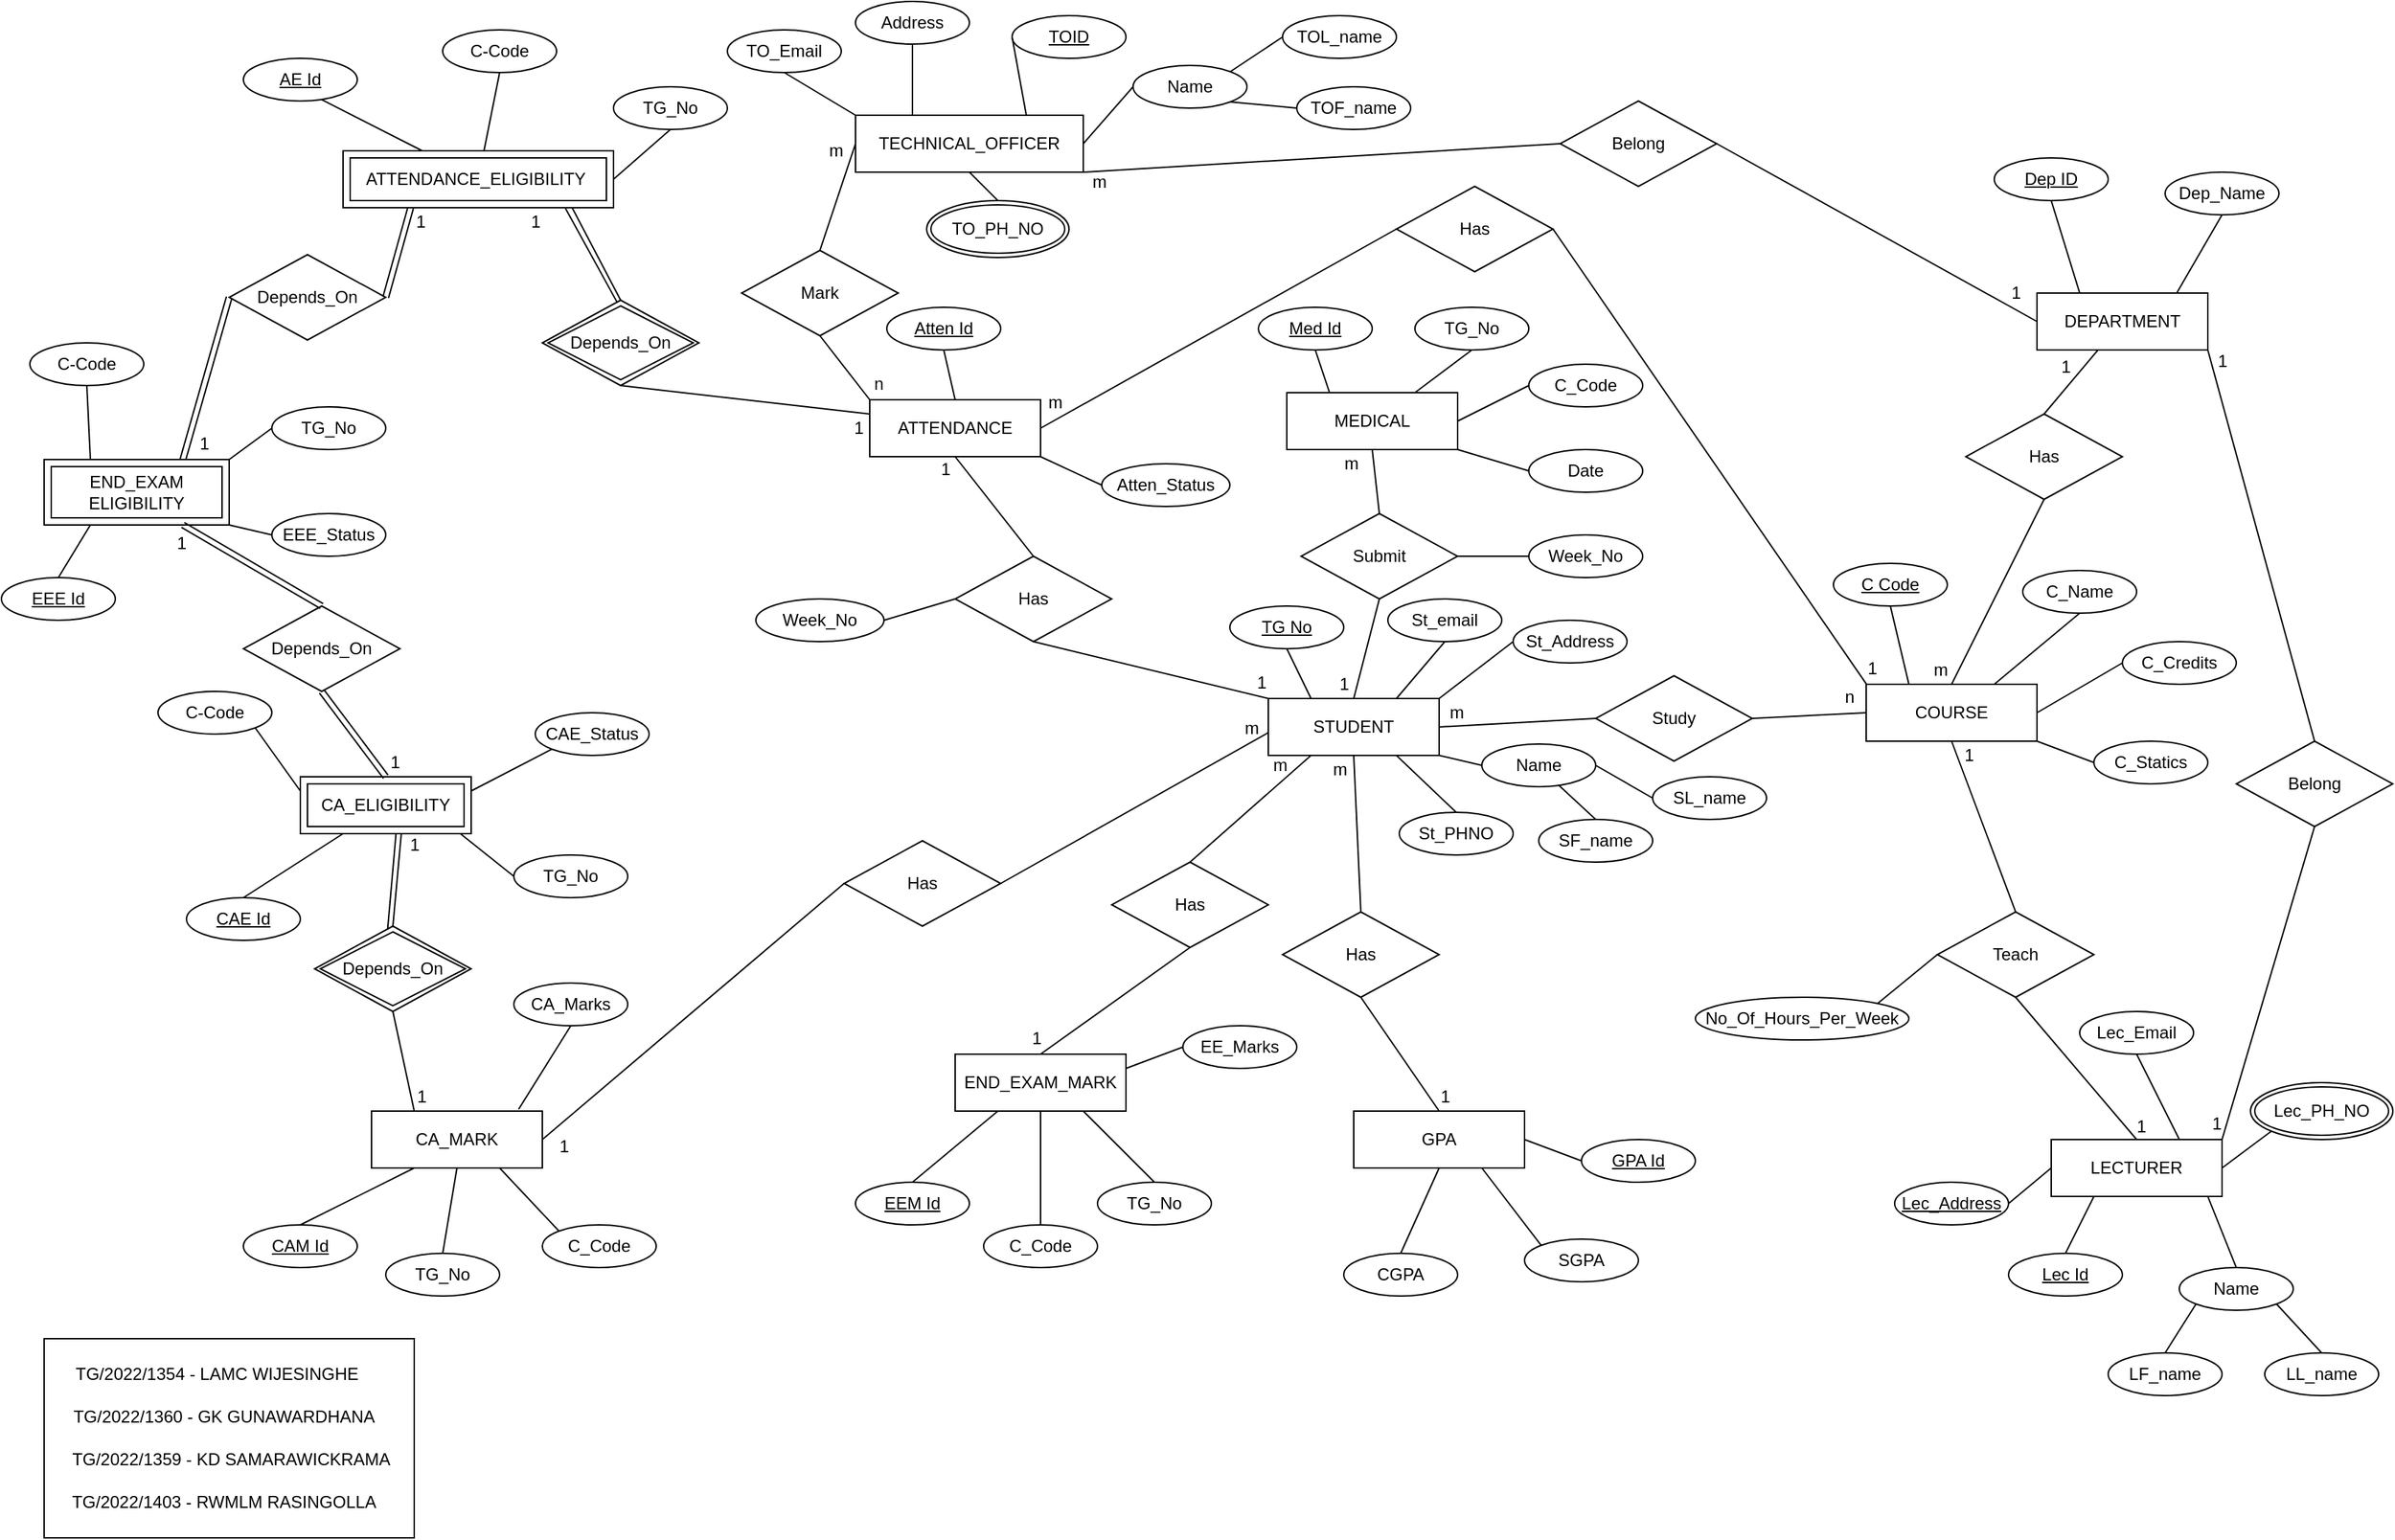 <mxfile version="26.0.16">
  <diagram name="Page-1" id="aFlY_bZFkXsAnx4XQo1N">
    <mxGraphModel dx="1282" dy="565" grid="1" gridSize="10" guides="1" tooltips="1" connect="1" arrows="1" fold="1" page="1" pageScale="1" pageWidth="850" pageHeight="1100" math="0" shadow="0">
      <root>
        <mxCell id="0" />
        <mxCell id="1" parent="0" />
        <mxCell id="iYx8niOrPf12Y-JncaBp-1" value="&lt;div&gt;STUDENT&lt;/div&gt;" style="rounded=0;whiteSpace=wrap;html=1;" vertex="1" parent="1">
          <mxGeometry x="900" y="498" width="120" height="40" as="geometry" />
        </mxCell>
        <mxCell id="iYx8niOrPf12Y-JncaBp-2" value="MEDICAL" style="rounded=0;whiteSpace=wrap;html=1;" vertex="1" parent="1">
          <mxGeometry x="913" y="283" width="120" height="40" as="geometry" />
        </mxCell>
        <mxCell id="iYx8niOrPf12Y-JncaBp-3" value="COURSE" style="rounded=0;whiteSpace=wrap;html=1;" vertex="1" parent="1">
          <mxGeometry x="1320" y="488" width="120" height="40" as="geometry" />
        </mxCell>
        <mxCell id="iYx8niOrPf12Y-JncaBp-4" value="LECTURER" style="rounded=0;whiteSpace=wrap;html=1;" vertex="1" parent="1">
          <mxGeometry x="1450" y="808" width="120" height="40" as="geometry" />
        </mxCell>
        <mxCell id="iYx8niOrPf12Y-JncaBp-5" value="ATTENDANCE" style="rounded=0;whiteSpace=wrap;html=1;" vertex="1" parent="1">
          <mxGeometry x="620" y="288" width="120" height="40" as="geometry" />
        </mxCell>
        <mxCell id="iYx8niOrPf12Y-JncaBp-6" value="DEPARTMENT" style="rounded=0;whiteSpace=wrap;html=1;" vertex="1" parent="1">
          <mxGeometry x="1440" y="213" width="120" height="40" as="geometry" />
        </mxCell>
        <mxCell id="iYx8niOrPf12Y-JncaBp-7" value="TG No" style="ellipse;whiteSpace=wrap;html=1;align=center;fontStyle=4;" vertex="1" parent="1">
          <mxGeometry x="873" y="433" width="80" height="30" as="geometry" />
        </mxCell>
        <mxCell id="iYx8niOrPf12Y-JncaBp-8" value="St_email" style="ellipse;whiteSpace=wrap;html=1;align=center;" vertex="1" parent="1">
          <mxGeometry x="984" y="428" width="80" height="30" as="geometry" />
        </mxCell>
        <mxCell id="iYx8niOrPf12Y-JncaBp-9" value="Name" style="ellipse;whiteSpace=wrap;html=1;align=center;" vertex="1" parent="1">
          <mxGeometry x="1050" y="530" width="80" height="30" as="geometry" />
        </mxCell>
        <mxCell id="iYx8niOrPf12Y-JncaBp-10" value="SF_name" style="ellipse;whiteSpace=wrap;html=1;align=center;" vertex="1" parent="1">
          <mxGeometry x="1090" y="583" width="80" height="30" as="geometry" />
        </mxCell>
        <mxCell id="iYx8niOrPf12Y-JncaBp-11" value="SL_name" style="ellipse;whiteSpace=wrap;html=1;align=center;" vertex="1" parent="1">
          <mxGeometry x="1170" y="553" width="80" height="30" as="geometry" />
        </mxCell>
        <mxCell id="iYx8niOrPf12Y-JncaBp-12" value="" style="endArrow=none;html=1;rounded=0;exitX=0.5;exitY=0;exitDx=0;exitDy=0;entryX=0.671;entryY=0.955;entryDx=0;entryDy=0;entryPerimeter=0;" edge="1" parent="1" source="iYx8niOrPf12Y-JncaBp-10" target="iYx8niOrPf12Y-JncaBp-9">
          <mxGeometry relative="1" as="geometry">
            <mxPoint x="270" y="628" as="sourcePoint" />
            <mxPoint x="1060" y="588" as="targetPoint" />
          </mxGeometry>
        </mxCell>
        <mxCell id="iYx8niOrPf12Y-JncaBp-13" value="" style="endArrow=none;html=1;rounded=0;entryX=1;entryY=0.5;entryDx=0;entryDy=0;exitX=0;exitY=0.5;exitDx=0;exitDy=0;" edge="1" parent="1" source="iYx8niOrPf12Y-JncaBp-11" target="iYx8niOrPf12Y-JncaBp-9">
          <mxGeometry relative="1" as="geometry">
            <mxPoint x="1120" y="597" as="sourcePoint" />
            <mxPoint x="1090" y="585" as="targetPoint" />
          </mxGeometry>
        </mxCell>
        <mxCell id="iYx8niOrPf12Y-JncaBp-14" value="" style="endArrow=none;html=1;rounded=0;exitX=0.5;exitY=1;exitDx=0;exitDy=0;entryX=0.25;entryY=0;entryDx=0;entryDy=0;" edge="1" parent="1" source="iYx8niOrPf12Y-JncaBp-7" target="iYx8niOrPf12Y-JncaBp-1">
          <mxGeometry relative="1" as="geometry">
            <mxPoint x="130" y="538" as="sourcePoint" />
            <mxPoint x="290" y="538" as="targetPoint" />
          </mxGeometry>
        </mxCell>
        <mxCell id="iYx8niOrPf12Y-JncaBp-15" value="" style="endArrow=none;html=1;rounded=0;exitX=0.75;exitY=0;exitDx=0;exitDy=0;entryX=0.5;entryY=1;entryDx=0;entryDy=0;" edge="1" parent="1" source="iYx8niOrPf12Y-JncaBp-1" target="iYx8niOrPf12Y-JncaBp-8">
          <mxGeometry relative="1" as="geometry">
            <mxPoint x="130" y="538" as="sourcePoint" />
            <mxPoint x="290" y="538" as="targetPoint" />
          </mxGeometry>
        </mxCell>
        <mxCell id="iYx8niOrPf12Y-JncaBp-16" value="Submit" style="shape=rhombus;perimeter=rhombusPerimeter;whiteSpace=wrap;html=1;align=center;" vertex="1" parent="1">
          <mxGeometry x="923" y="368" width="110" height="60" as="geometry" />
        </mxCell>
        <mxCell id="iYx8niOrPf12Y-JncaBp-17" value="" style="endArrow=none;html=1;rounded=0;exitX=0.5;exitY=1;exitDx=0;exitDy=0;entryX=0.5;entryY=0;entryDx=0;entryDy=0;" edge="1" parent="1" source="iYx8niOrPf12Y-JncaBp-2" target="iYx8niOrPf12Y-JncaBp-16">
          <mxGeometry relative="1" as="geometry">
            <mxPoint x="370" y="428" as="sourcePoint" />
            <mxPoint x="530" y="428" as="targetPoint" />
          </mxGeometry>
        </mxCell>
        <mxCell id="iYx8niOrPf12Y-JncaBp-18" value="Med Id" style="ellipse;whiteSpace=wrap;html=1;align=center;fontStyle=4;" vertex="1" parent="1">
          <mxGeometry x="893" y="223" width="80" height="30" as="geometry" />
        </mxCell>
        <mxCell id="iYx8niOrPf12Y-JncaBp-19" value="TG_No" style="ellipse;whiteSpace=wrap;html=1;align=center;" vertex="1" parent="1">
          <mxGeometry x="1003" y="223" width="80" height="30" as="geometry" />
        </mxCell>
        <mxCell id="iYx8niOrPf12Y-JncaBp-20" value="C_Code" style="ellipse;whiteSpace=wrap;html=1;align=center;" vertex="1" parent="1">
          <mxGeometry x="1083" y="263" width="80" height="30" as="geometry" />
        </mxCell>
        <mxCell id="iYx8niOrPf12Y-JncaBp-21" value="" style="endArrow=none;html=1;rounded=0;entryX=0.5;entryY=1;entryDx=0;entryDy=0;exitX=0.25;exitY=0;exitDx=0;exitDy=0;" edge="1" parent="1" source="iYx8niOrPf12Y-JncaBp-2" target="iYx8niOrPf12Y-JncaBp-18">
          <mxGeometry relative="1" as="geometry">
            <mxPoint x="370" y="388" as="sourcePoint" />
            <mxPoint x="530" y="388" as="targetPoint" />
          </mxGeometry>
        </mxCell>
        <mxCell id="iYx8niOrPf12Y-JncaBp-22" value="" style="endArrow=none;html=1;rounded=0;exitX=0.5;exitY=1;exitDx=0;exitDy=0;entryX=0.75;entryY=0;entryDx=0;entryDy=0;" edge="1" parent="1" source="iYx8niOrPf12Y-JncaBp-19" target="iYx8niOrPf12Y-JncaBp-2">
          <mxGeometry relative="1" as="geometry">
            <mxPoint x="370" y="388" as="sourcePoint" />
            <mxPoint x="530" y="388" as="targetPoint" />
          </mxGeometry>
        </mxCell>
        <mxCell id="iYx8niOrPf12Y-JncaBp-23" value="" style="endArrow=none;html=1;rounded=0;entryX=0;entryY=0.5;entryDx=0;entryDy=0;exitX=1;exitY=0.5;exitDx=0;exitDy=0;" edge="1" parent="1" source="iYx8niOrPf12Y-JncaBp-2" target="iYx8niOrPf12Y-JncaBp-20">
          <mxGeometry relative="1" as="geometry">
            <mxPoint x="370" y="388" as="sourcePoint" />
            <mxPoint x="530" y="388" as="targetPoint" />
          </mxGeometry>
        </mxCell>
        <mxCell id="iYx8niOrPf12Y-JncaBp-24" value="Date" style="ellipse;whiteSpace=wrap;html=1;align=center;" vertex="1" parent="1">
          <mxGeometry x="1083" y="323" width="80" height="30" as="geometry" />
        </mxCell>
        <mxCell id="iYx8niOrPf12Y-JncaBp-25" value="" style="endArrow=none;html=1;rounded=0;entryX=0;entryY=0.5;entryDx=0;entryDy=0;exitX=1;exitY=1;exitDx=0;exitDy=0;" edge="1" parent="1" source="iYx8niOrPf12Y-JncaBp-2" target="iYx8niOrPf12Y-JncaBp-24">
          <mxGeometry relative="1" as="geometry">
            <mxPoint x="490" y="253" as="sourcePoint" />
            <mxPoint x="542" y="214" as="targetPoint" />
          </mxGeometry>
        </mxCell>
        <mxCell id="iYx8niOrPf12Y-JncaBp-26" value="Week_No" style="ellipse;whiteSpace=wrap;html=1;align=center;" vertex="1" parent="1">
          <mxGeometry x="1083" y="383" width="80" height="30" as="geometry" />
        </mxCell>
        <mxCell id="iYx8niOrPf12Y-JncaBp-27" value="" style="endArrow=none;html=1;rounded=0;exitX=0;exitY=0.5;exitDx=0;exitDy=0;entryX=1;entryY=0.5;entryDx=0;entryDy=0;" edge="1" parent="1" source="iYx8niOrPf12Y-JncaBp-26" target="iYx8niOrPf12Y-JncaBp-16">
          <mxGeometry relative="1" as="geometry">
            <mxPoint x="430" y="248" as="sourcePoint" />
            <mxPoint x="590" y="248" as="targetPoint" />
          </mxGeometry>
        </mxCell>
        <mxCell id="iYx8niOrPf12Y-JncaBp-28" value="Study" style="shape=rhombus;perimeter=rhombusPerimeter;whiteSpace=wrap;html=1;align=center;" vertex="1" parent="1">
          <mxGeometry x="1130" y="482" width="110" height="60" as="geometry" />
        </mxCell>
        <mxCell id="iYx8niOrPf12Y-JncaBp-29" value="" style="endArrow=none;html=1;rounded=0;exitX=1;exitY=0.5;exitDx=0;exitDy=0;entryX=0;entryY=0.5;entryDx=0;entryDy=0;" edge="1" parent="1" source="iYx8niOrPf12Y-JncaBp-1" target="iYx8niOrPf12Y-JncaBp-28">
          <mxGeometry relative="1" as="geometry">
            <mxPoint x="430" y="488" as="sourcePoint" />
            <mxPoint x="590" y="488" as="targetPoint" />
          </mxGeometry>
        </mxCell>
        <mxCell id="iYx8niOrPf12Y-JncaBp-30" value="" style="endArrow=none;html=1;rounded=0;exitX=1;exitY=0.5;exitDx=0;exitDy=0;entryX=0;entryY=0.5;entryDx=0;entryDy=0;" edge="1" parent="1" source="iYx8niOrPf12Y-JncaBp-28" target="iYx8niOrPf12Y-JncaBp-3">
          <mxGeometry relative="1" as="geometry">
            <mxPoint x="430" y="488" as="sourcePoint" />
            <mxPoint x="620" y="488" as="targetPoint" />
          </mxGeometry>
        </mxCell>
        <mxCell id="iYx8niOrPf12Y-JncaBp-31" value="C Code" style="ellipse;whiteSpace=wrap;html=1;align=center;fontStyle=4;" vertex="1" parent="1">
          <mxGeometry x="1297" y="403" width="80" height="30" as="geometry" />
        </mxCell>
        <mxCell id="iYx8niOrPf12Y-JncaBp-32" value="C_Name" style="ellipse;whiteSpace=wrap;html=1;align=center;" vertex="1" parent="1">
          <mxGeometry x="1430" y="408" width="80" height="30" as="geometry" />
        </mxCell>
        <mxCell id="iYx8niOrPf12Y-JncaBp-33" value="C_Credits" style="ellipse;whiteSpace=wrap;html=1;align=center;" vertex="1" parent="1">
          <mxGeometry x="1500" y="458" width="80" height="30" as="geometry" />
        </mxCell>
        <mxCell id="iYx8niOrPf12Y-JncaBp-34" value="C_Statics" style="ellipse;whiteSpace=wrap;html=1;align=center;" vertex="1" parent="1">
          <mxGeometry x="1480" y="528" width="80" height="30" as="geometry" />
        </mxCell>
        <mxCell id="iYx8niOrPf12Y-JncaBp-35" value="" style="endArrow=none;html=1;rounded=0;exitX=0.5;exitY=1;exitDx=0;exitDy=0;entryX=0.25;entryY=0;entryDx=0;entryDy=0;" edge="1" parent="1" source="iYx8niOrPf12Y-JncaBp-31" target="iYx8niOrPf12Y-JncaBp-3">
          <mxGeometry relative="1" as="geometry">
            <mxPoint x="640" y="488" as="sourcePoint" />
            <mxPoint x="800" y="488" as="targetPoint" />
          </mxGeometry>
        </mxCell>
        <mxCell id="iYx8niOrPf12Y-JncaBp-36" value="" style="endArrow=none;html=1;rounded=0;exitX=0.75;exitY=0;exitDx=0;exitDy=0;entryX=0.5;entryY=1;entryDx=0;entryDy=0;" edge="1" parent="1" source="iYx8niOrPf12Y-JncaBp-3" target="iYx8niOrPf12Y-JncaBp-32">
          <mxGeometry relative="1" as="geometry">
            <mxPoint x="640" y="488" as="sourcePoint" />
            <mxPoint x="800" y="488" as="targetPoint" />
          </mxGeometry>
        </mxCell>
        <mxCell id="iYx8niOrPf12Y-JncaBp-37" value="" style="endArrow=none;html=1;rounded=0;exitX=1;exitY=0.5;exitDx=0;exitDy=0;entryX=0;entryY=0.5;entryDx=0;entryDy=0;" edge="1" parent="1" source="iYx8niOrPf12Y-JncaBp-3" target="iYx8niOrPf12Y-JncaBp-33">
          <mxGeometry relative="1" as="geometry">
            <mxPoint x="640" y="488" as="sourcePoint" />
            <mxPoint x="800" y="488" as="targetPoint" />
          </mxGeometry>
        </mxCell>
        <mxCell id="iYx8niOrPf12Y-JncaBp-38" value="" style="endArrow=none;html=1;rounded=0;exitX=1;exitY=1;exitDx=0;exitDy=0;entryX=0;entryY=0.5;entryDx=0;entryDy=0;" edge="1" parent="1" source="iYx8niOrPf12Y-JncaBp-3" target="iYx8niOrPf12Y-JncaBp-34">
          <mxGeometry relative="1" as="geometry">
            <mxPoint x="640" y="488" as="sourcePoint" />
            <mxPoint x="800" y="488" as="targetPoint" />
          </mxGeometry>
        </mxCell>
        <mxCell id="iYx8niOrPf12Y-JncaBp-39" style="edgeStyle=orthogonalEdgeStyle;rounded=0;orthogonalLoop=1;jettySize=auto;html=1;exitX=0.5;exitY=1;exitDx=0;exitDy=0;" edge="1" parent="1" source="iYx8niOrPf12Y-JncaBp-7" target="iYx8niOrPf12Y-JncaBp-7">
          <mxGeometry relative="1" as="geometry" />
        </mxCell>
        <mxCell id="iYx8niOrPf12Y-JncaBp-40" value="Dep ID" style="ellipse;whiteSpace=wrap;html=1;align=center;fontStyle=4;" vertex="1" parent="1">
          <mxGeometry x="1410" y="118" width="80" height="30" as="geometry" />
        </mxCell>
        <mxCell id="iYx8niOrPf12Y-JncaBp-41" value="Dep_Name" style="ellipse;whiteSpace=wrap;html=1;align=center;" vertex="1" parent="1">
          <mxGeometry x="1530" y="128" width="80" height="30" as="geometry" />
        </mxCell>
        <mxCell id="iYx8niOrPf12Y-JncaBp-42" value="" style="endArrow=none;html=1;rounded=0;exitX=0.5;exitY=1;exitDx=0;exitDy=0;entryX=0.25;entryY=0;entryDx=0;entryDy=0;" edge="1" parent="1" source="iYx8niOrPf12Y-JncaBp-40" target="iYx8niOrPf12Y-JncaBp-6">
          <mxGeometry relative="1" as="geometry">
            <mxPoint x="960" y="408" as="sourcePoint" />
            <mxPoint x="1120" y="408" as="targetPoint" />
          </mxGeometry>
        </mxCell>
        <mxCell id="iYx8niOrPf12Y-JncaBp-43" value="" style="endArrow=none;html=1;rounded=0;exitX=0.5;exitY=1;exitDx=0;exitDy=0;entryX=0.818;entryY=0;entryDx=0;entryDy=0;entryPerimeter=0;" edge="1" parent="1" source="iYx8niOrPf12Y-JncaBp-41" target="iYx8niOrPf12Y-JncaBp-6">
          <mxGeometry relative="1" as="geometry">
            <mxPoint x="1100" y="408" as="sourcePoint" />
            <mxPoint x="1260" y="408" as="targetPoint" />
          </mxGeometry>
        </mxCell>
        <mxCell id="iYx8niOrPf12Y-JncaBp-44" value="" style="endArrow=none;html=1;rounded=0;exitX=0.5;exitY=1;exitDx=0;exitDy=0;entryX=0.5;entryY=0;entryDx=0;entryDy=0;" edge="1" parent="1" source="iYx8niOrPf12Y-JncaBp-45" target="iYx8niOrPf12Y-JncaBp-3">
          <mxGeometry relative="1" as="geometry">
            <mxPoint x="1440" y="368" as="sourcePoint" />
            <mxPoint x="1260" y="408" as="targetPoint" />
          </mxGeometry>
        </mxCell>
        <mxCell id="iYx8niOrPf12Y-JncaBp-45" value="Has" style="shape=rhombus;perimeter=rhombusPerimeter;whiteSpace=wrap;html=1;align=center;" vertex="1" parent="1">
          <mxGeometry x="1390" y="298" width="110" height="60" as="geometry" />
        </mxCell>
        <mxCell id="iYx8niOrPf12Y-JncaBp-46" value="" style="endArrow=none;html=1;rounded=0;exitX=0.358;exitY=0.997;exitDx=0;exitDy=0;exitPerimeter=0;entryX=0.5;entryY=0;entryDx=0;entryDy=0;" edge="1" parent="1" source="iYx8niOrPf12Y-JncaBp-6" target="iYx8niOrPf12Y-JncaBp-45">
          <mxGeometry relative="1" as="geometry">
            <mxPoint x="1230" y="318" as="sourcePoint" />
            <mxPoint x="1260" y="408" as="targetPoint" />
          </mxGeometry>
        </mxCell>
        <mxCell id="iYx8niOrPf12Y-JncaBp-47" value="Teach" style="shape=rhombus;perimeter=rhombusPerimeter;whiteSpace=wrap;html=1;align=center;" vertex="1" parent="1">
          <mxGeometry x="1370" y="648" width="110" height="60" as="geometry" />
        </mxCell>
        <mxCell id="iYx8niOrPf12Y-JncaBp-48" value="Lec Id" style="ellipse;whiteSpace=wrap;html=1;align=center;fontStyle=4;" vertex="1" parent="1">
          <mxGeometry x="1420" y="888" width="80" height="30" as="geometry" />
        </mxCell>
        <mxCell id="iYx8niOrPf12Y-JncaBp-49" value="Name" style="ellipse;whiteSpace=wrap;html=1;align=center;" vertex="1" parent="1">
          <mxGeometry x="1540" y="898" width="80" height="30" as="geometry" />
        </mxCell>
        <mxCell id="iYx8niOrPf12Y-JncaBp-50" value="LF_name" style="ellipse;whiteSpace=wrap;html=1;align=center;" vertex="1" parent="1">
          <mxGeometry x="1490" y="958" width="80" height="30" as="geometry" />
        </mxCell>
        <mxCell id="iYx8niOrPf12Y-JncaBp-51" value="LL_name" style="ellipse;whiteSpace=wrap;html=1;align=center;" vertex="1" parent="1">
          <mxGeometry x="1600" y="958" width="80" height="30" as="geometry" />
        </mxCell>
        <mxCell id="iYx8niOrPf12Y-JncaBp-52" value="" style="endArrow=none;html=1;rounded=0;exitX=0.25;exitY=1;exitDx=0;exitDy=0;entryX=0.5;entryY=0;entryDx=0;entryDy=0;" edge="1" parent="1" source="iYx8niOrPf12Y-JncaBp-4" target="iYx8niOrPf12Y-JncaBp-48">
          <mxGeometry relative="1" as="geometry">
            <mxPoint x="1100" y="858" as="sourcePoint" />
            <mxPoint x="1260" y="858" as="targetPoint" />
          </mxGeometry>
        </mxCell>
        <mxCell id="iYx8niOrPf12Y-JncaBp-53" value="" style="endArrow=none;html=1;rounded=0;entryX=0.5;entryY=0;entryDx=0;entryDy=0;" edge="1" parent="1" target="iYx8niOrPf12Y-JncaBp-49">
          <mxGeometry relative="1" as="geometry">
            <mxPoint x="1560" y="848" as="sourcePoint" />
            <mxPoint x="1690" y="858" as="targetPoint" />
          </mxGeometry>
        </mxCell>
        <mxCell id="iYx8niOrPf12Y-JncaBp-54" value="" style="endArrow=none;html=1;rounded=0;exitX=0;exitY=1;exitDx=0;exitDy=0;entryX=0.5;entryY=0;entryDx=0;entryDy=0;" edge="1" parent="1" source="iYx8niOrPf12Y-JncaBp-49" target="iYx8niOrPf12Y-JncaBp-50">
          <mxGeometry relative="1" as="geometry">
            <mxPoint x="1100" y="858" as="sourcePoint" />
            <mxPoint x="1260" y="858" as="targetPoint" />
          </mxGeometry>
        </mxCell>
        <mxCell id="iYx8niOrPf12Y-JncaBp-55" value="" style="endArrow=none;html=1;rounded=0;entryX=1;entryY=1;entryDx=0;entryDy=0;exitX=0.5;exitY=0;exitDx=0;exitDy=0;" edge="1" parent="1" source="iYx8niOrPf12Y-JncaBp-51" target="iYx8niOrPf12Y-JncaBp-49">
          <mxGeometry relative="1" as="geometry">
            <mxPoint x="1340" y="968" as="sourcePoint" />
            <mxPoint x="1190" y="898" as="targetPoint" />
          </mxGeometry>
        </mxCell>
        <mxCell id="iYx8niOrPf12Y-JncaBp-56" value="" style="endArrow=none;html=1;rounded=0;exitX=0.5;exitY=1;exitDx=0;exitDy=0;entryX=0.5;entryY=0;entryDx=0;entryDy=0;" edge="1" parent="1" source="iYx8niOrPf12Y-JncaBp-47" target="iYx8niOrPf12Y-JncaBp-4">
          <mxGeometry relative="1" as="geometry">
            <mxPoint x="1440" y="758" as="sourcePoint" />
            <mxPoint x="1260" y="728" as="targetPoint" />
          </mxGeometry>
        </mxCell>
        <mxCell id="iYx8niOrPf12Y-JncaBp-57" value="" style="endArrow=none;html=1;rounded=0;exitX=0.5;exitY=1;exitDx=0;exitDy=0;entryX=0.5;entryY=0;entryDx=0;entryDy=0;" edge="1" parent="1" source="iYx8niOrPf12Y-JncaBp-3" target="iYx8niOrPf12Y-JncaBp-47">
          <mxGeometry relative="1" as="geometry">
            <mxPoint x="1100" y="728" as="sourcePoint" />
            <mxPoint x="1260" y="728" as="targetPoint" />
          </mxGeometry>
        </mxCell>
        <mxCell id="iYx8niOrPf12Y-JncaBp-58" value="No_Of_Hours_Per_Week" style="ellipse;whiteSpace=wrap;html=1;align=center;" vertex="1" parent="1">
          <mxGeometry x="1200" y="708" width="150" height="30" as="geometry" />
        </mxCell>
        <mxCell id="iYx8niOrPf12Y-JncaBp-59" value="" style="endArrow=none;html=1;rounded=0;exitX=0;exitY=0.5;exitDx=0;exitDy=0;entryX=1;entryY=0;entryDx=0;entryDy=0;" edge="1" parent="1" source="iYx8niOrPf12Y-JncaBp-47" target="iYx8niOrPf12Y-JncaBp-58">
          <mxGeometry relative="1" as="geometry">
            <mxPoint x="1320" y="688" as="sourcePoint" />
            <mxPoint x="1260" y="728" as="targetPoint" />
          </mxGeometry>
        </mxCell>
        <mxCell id="iYx8niOrPf12Y-JncaBp-60" value="" style="endArrow=none;html=1;rounded=0;entryX=0.5;entryY=1;entryDx=0;entryDy=0;exitX=0.5;exitY=0;exitDx=0;exitDy=0;" edge="1" parent="1" source="iYx8niOrPf12Y-JncaBp-1" target="iYx8niOrPf12Y-JncaBp-16">
          <mxGeometry relative="1" as="geometry">
            <mxPoint x="1040" y="418" as="sourcePoint" />
            <mxPoint x="1200" y="418" as="targetPoint" />
          </mxGeometry>
        </mxCell>
        <mxCell id="iYx8niOrPf12Y-JncaBp-61" value="" style="endArrow=none;html=1;rounded=0;exitX=1;exitY=1;exitDx=0;exitDy=0;entryX=0;entryY=0.5;entryDx=0;entryDy=0;" edge="1" parent="1" source="iYx8niOrPf12Y-JncaBp-1" target="iYx8niOrPf12Y-JncaBp-9">
          <mxGeometry relative="1" as="geometry">
            <mxPoint x="930" y="598" as="sourcePoint" />
            <mxPoint x="1050" y="628" as="targetPoint" />
          </mxGeometry>
        </mxCell>
        <mxCell id="iYx8niOrPf12Y-JncaBp-62" value="GPA" style="rounded=0;whiteSpace=wrap;html=1;" vertex="1" parent="1">
          <mxGeometry x="960" y="788" width="120" height="40" as="geometry" />
        </mxCell>
        <mxCell id="iYx8niOrPf12Y-JncaBp-63" value="GPA Id" style="ellipse;whiteSpace=wrap;html=1;align=center;fontStyle=4;" vertex="1" parent="1">
          <mxGeometry x="1120" y="808" width="80" height="30" as="geometry" />
        </mxCell>
        <mxCell id="iYx8niOrPf12Y-JncaBp-64" value="SGPA" style="ellipse;whiteSpace=wrap;html=1;align=center;" vertex="1" parent="1">
          <mxGeometry x="1080" y="878" width="80" height="30" as="geometry" />
        </mxCell>
        <mxCell id="iYx8niOrPf12Y-JncaBp-65" value="CGPA" style="ellipse;whiteSpace=wrap;html=1;align=center;" vertex="1" parent="1">
          <mxGeometry x="953" y="888" width="80" height="30" as="geometry" />
        </mxCell>
        <mxCell id="iYx8niOrPf12Y-JncaBp-66" value="" style="endArrow=none;html=1;rounded=0;exitX=1;exitY=0.5;exitDx=0;exitDy=0;entryX=0;entryY=0.5;entryDx=0;entryDy=0;" edge="1" parent="1" source="iYx8niOrPf12Y-JncaBp-62" target="iYx8niOrPf12Y-JncaBp-63">
          <mxGeometry relative="1" as="geometry">
            <mxPoint x="1170" y="698" as="sourcePoint" />
            <mxPoint x="1330" y="698" as="targetPoint" />
          </mxGeometry>
        </mxCell>
        <mxCell id="iYx8niOrPf12Y-JncaBp-67" value="" style="endArrow=none;html=1;rounded=0;exitX=0.75;exitY=1;exitDx=0;exitDy=0;entryX=0;entryY=0;entryDx=0;entryDy=0;" edge="1" parent="1" source="iYx8niOrPf12Y-JncaBp-62" target="iYx8niOrPf12Y-JncaBp-64">
          <mxGeometry relative="1" as="geometry">
            <mxPoint x="1170" y="698" as="sourcePoint" />
            <mxPoint x="1330" y="698" as="targetPoint" />
          </mxGeometry>
        </mxCell>
        <mxCell id="iYx8niOrPf12Y-JncaBp-68" value="" style="endArrow=none;html=1;rounded=0;exitX=0.5;exitY=1;exitDx=0;exitDy=0;entryX=0.5;entryY=0;entryDx=0;entryDy=0;" edge="1" parent="1" source="iYx8niOrPf12Y-JncaBp-62" target="iYx8niOrPf12Y-JncaBp-65">
          <mxGeometry relative="1" as="geometry">
            <mxPoint x="1170" y="698" as="sourcePoint" />
            <mxPoint x="1330" y="698" as="targetPoint" />
          </mxGeometry>
        </mxCell>
        <mxCell id="iYx8niOrPf12Y-JncaBp-69" value="Has" style="shape=rhombus;perimeter=rhombusPerimeter;whiteSpace=wrap;html=1;align=center;" vertex="1" parent="1">
          <mxGeometry x="910" y="648" width="110" height="60" as="geometry" />
        </mxCell>
        <mxCell id="iYx8niOrPf12Y-JncaBp-70" value="" style="endArrow=none;html=1;rounded=0;exitX=0.5;exitY=1;exitDx=0;exitDy=0;entryX=0.5;entryY=0;entryDx=0;entryDy=0;" edge="1" parent="1" source="iYx8niOrPf12Y-JncaBp-1" target="iYx8niOrPf12Y-JncaBp-69">
          <mxGeometry relative="1" as="geometry">
            <mxPoint x="1170" y="698" as="sourcePoint" />
            <mxPoint x="1320" y="698" as="targetPoint" />
          </mxGeometry>
        </mxCell>
        <mxCell id="iYx8niOrPf12Y-JncaBp-71" value="" style="endArrow=none;html=1;rounded=0;exitX=0.5;exitY=1;exitDx=0;exitDy=0;entryX=0.5;entryY=0;entryDx=0;entryDy=0;" edge="1" parent="1" source="iYx8niOrPf12Y-JncaBp-69" target="iYx8niOrPf12Y-JncaBp-62">
          <mxGeometry relative="1" as="geometry">
            <mxPoint x="1170" y="698" as="sourcePoint" />
            <mxPoint x="1330" y="698" as="targetPoint" />
          </mxGeometry>
        </mxCell>
        <mxCell id="iYx8niOrPf12Y-JncaBp-72" value="END_EXAM_MARK" style="rounded=0;whiteSpace=wrap;html=1;" vertex="1" parent="1">
          <mxGeometry x="680" y="748" width="120" height="40" as="geometry" />
        </mxCell>
        <mxCell id="iYx8niOrPf12Y-JncaBp-73" value="TG_No" style="ellipse;whiteSpace=wrap;html=1;align=center;" vertex="1" parent="1">
          <mxGeometry x="780" y="838" width="80" height="30" as="geometry" />
        </mxCell>
        <mxCell id="iYx8niOrPf12Y-JncaBp-74" value="C_Code" style="ellipse;whiteSpace=wrap;html=1;align=center;" vertex="1" parent="1">
          <mxGeometry x="700" y="868" width="80" height="30" as="geometry" />
        </mxCell>
        <mxCell id="iYx8niOrPf12Y-JncaBp-75" value="EEM Id" style="ellipse;whiteSpace=wrap;html=1;align=center;fontStyle=4;" vertex="1" parent="1">
          <mxGeometry x="610" y="838" width="80" height="30" as="geometry" />
        </mxCell>
        <mxCell id="iYx8niOrPf12Y-JncaBp-76" value="EE_Marks" style="ellipse;whiteSpace=wrap;html=1;align=center;" vertex="1" parent="1">
          <mxGeometry x="840" y="728" width="80" height="30" as="geometry" />
        </mxCell>
        <mxCell id="iYx8niOrPf12Y-JncaBp-77" value="" style="endArrow=none;html=1;rounded=0;entryX=0;entryY=0.5;entryDx=0;entryDy=0;" edge="1" parent="1" target="iYx8niOrPf12Y-JncaBp-76">
          <mxGeometry relative="1" as="geometry">
            <mxPoint x="800" y="758" as="sourcePoint" />
            <mxPoint x="950" y="748" as="targetPoint" />
          </mxGeometry>
        </mxCell>
        <mxCell id="iYx8niOrPf12Y-JncaBp-78" value="" style="endArrow=none;html=1;rounded=0;entryX=0.5;entryY=0;entryDx=0;entryDy=0;exitX=0.75;exitY=1;exitDx=0;exitDy=0;" edge="1" parent="1" source="iYx8niOrPf12Y-JncaBp-72" target="iYx8niOrPf12Y-JncaBp-73">
          <mxGeometry relative="1" as="geometry">
            <mxPoint x="780" y="798" as="sourcePoint" />
            <mxPoint x="950" y="748" as="targetPoint" />
          </mxGeometry>
        </mxCell>
        <mxCell id="iYx8niOrPf12Y-JncaBp-79" value="" style="endArrow=none;html=1;rounded=0;exitX=0.5;exitY=1;exitDx=0;exitDy=0;entryX=0.5;entryY=0;entryDx=0;entryDy=0;" edge="1" parent="1" source="iYx8niOrPf12Y-JncaBp-72" target="iYx8niOrPf12Y-JncaBp-74">
          <mxGeometry relative="1" as="geometry">
            <mxPoint x="790" y="748" as="sourcePoint" />
            <mxPoint x="950" y="748" as="targetPoint" />
          </mxGeometry>
        </mxCell>
        <mxCell id="iYx8niOrPf12Y-JncaBp-80" value="" style="endArrow=none;html=1;rounded=0;exitX=0.25;exitY=1;exitDx=0;exitDy=0;entryX=0.5;entryY=0;entryDx=0;entryDy=0;" edge="1" parent="1" source="iYx8niOrPf12Y-JncaBp-72" target="iYx8niOrPf12Y-JncaBp-75">
          <mxGeometry relative="1" as="geometry">
            <mxPoint x="790" y="748" as="sourcePoint" />
            <mxPoint x="950" y="748" as="targetPoint" />
          </mxGeometry>
        </mxCell>
        <mxCell id="iYx8niOrPf12Y-JncaBp-81" value="Has" style="shape=rhombus;perimeter=rhombusPerimeter;whiteSpace=wrap;html=1;align=center;" vertex="1" parent="1">
          <mxGeometry x="790" y="613" width="110" height="60" as="geometry" />
        </mxCell>
        <mxCell id="iYx8niOrPf12Y-JncaBp-82" value="" style="endArrow=none;html=1;rounded=0;exitX=0.25;exitY=1;exitDx=0;exitDy=0;entryX=0.5;entryY=0;entryDx=0;entryDy=0;" edge="1" parent="1" source="iYx8niOrPf12Y-JncaBp-1" target="iYx8niOrPf12Y-JncaBp-81">
          <mxGeometry relative="1" as="geometry">
            <mxPoint x="680" y="688" as="sourcePoint" />
            <mxPoint x="840" y="688" as="targetPoint" />
          </mxGeometry>
        </mxCell>
        <mxCell id="iYx8niOrPf12Y-JncaBp-83" value="" style="endArrow=none;html=1;rounded=0;exitX=0.5;exitY=1;exitDx=0;exitDy=0;entryX=0.5;entryY=0;entryDx=0;entryDy=0;" edge="1" parent="1" source="iYx8niOrPf12Y-JncaBp-81" target="iYx8niOrPf12Y-JncaBp-72">
          <mxGeometry relative="1" as="geometry">
            <mxPoint x="760" y="668" as="sourcePoint" />
            <mxPoint x="780" y="708" as="targetPoint" />
          </mxGeometry>
        </mxCell>
        <mxCell id="iYx8niOrPf12Y-JncaBp-84" value="CA_MARK" style="rounded=0;whiteSpace=wrap;html=1;" vertex="1" parent="1">
          <mxGeometry x="270" y="788" width="120" height="40" as="geometry" />
        </mxCell>
        <mxCell id="iYx8niOrPf12Y-JncaBp-85" value="Atten Id" style="ellipse;whiteSpace=wrap;html=1;align=center;fontStyle=4;" vertex="1" parent="1">
          <mxGeometry x="632" y="223" width="80" height="30" as="geometry" />
        </mxCell>
        <mxCell id="iYx8niOrPf12Y-JncaBp-86" value="Atten_Status" style="ellipse;whiteSpace=wrap;html=1;align=center;" vertex="1" parent="1">
          <mxGeometry x="783" y="333" width="90" height="30" as="geometry" />
        </mxCell>
        <mxCell id="iYx8niOrPf12Y-JncaBp-87" value="" style="endArrow=none;html=1;rounded=0;exitX=0.5;exitY=0;exitDx=0;exitDy=0;entryX=0.5;entryY=1;entryDx=0;entryDy=0;" edge="1" parent="1" source="iYx8niOrPf12Y-JncaBp-5" target="iYx8niOrPf12Y-JncaBp-85">
          <mxGeometry relative="1" as="geometry">
            <mxPoint x="680" y="348" as="sourcePoint" />
            <mxPoint x="840" y="348" as="targetPoint" />
          </mxGeometry>
        </mxCell>
        <mxCell id="iYx8niOrPf12Y-JncaBp-88" value="" style="endArrow=none;html=1;rounded=0;exitX=1;exitY=1;exitDx=0;exitDy=0;entryX=0;entryY=0.5;entryDx=0;entryDy=0;" edge="1" parent="1" source="iYx8niOrPf12Y-JncaBp-5" target="iYx8niOrPf12Y-JncaBp-86">
          <mxGeometry relative="1" as="geometry">
            <mxPoint x="690" y="308" as="sourcePoint" />
            <mxPoint x="840" y="318" as="targetPoint" />
          </mxGeometry>
        </mxCell>
        <mxCell id="iYx8niOrPf12Y-JncaBp-89" value="Has" style="shape=rhombus;perimeter=rhombusPerimeter;whiteSpace=wrap;html=1;align=center;" vertex="1" parent="1">
          <mxGeometry x="680" y="398" width="110" height="60" as="geometry" />
        </mxCell>
        <mxCell id="iYx8niOrPf12Y-JncaBp-90" value="" style="endArrow=none;html=1;rounded=0;exitX=0.5;exitY=1;exitDx=0;exitDy=0;entryX=0.5;entryY=0;entryDx=0;entryDy=0;" edge="1" parent="1" source="iYx8niOrPf12Y-JncaBp-5" target="iYx8niOrPf12Y-JncaBp-89">
          <mxGeometry relative="1" as="geometry">
            <mxPoint x="680" y="458" as="sourcePoint" />
            <mxPoint x="820" y="448" as="targetPoint" />
          </mxGeometry>
        </mxCell>
        <mxCell id="iYx8niOrPf12Y-JncaBp-91" value="" style="endArrow=none;html=1;rounded=0;exitX=0.5;exitY=1;exitDx=0;exitDy=0;entryX=0;entryY=0;entryDx=0;entryDy=0;" edge="1" parent="1" source="iYx8niOrPf12Y-JncaBp-89" target="iYx8niOrPf12Y-JncaBp-1">
          <mxGeometry relative="1" as="geometry">
            <mxPoint x="720" y="518" as="sourcePoint" />
            <mxPoint x="880" y="518" as="targetPoint" />
          </mxGeometry>
        </mxCell>
        <mxCell id="iYx8niOrPf12Y-JncaBp-92" value="CAM Id" style="ellipse;whiteSpace=wrap;html=1;align=center;fontStyle=4;" vertex="1" parent="1">
          <mxGeometry x="180" y="868" width="80" height="30" as="geometry" />
        </mxCell>
        <mxCell id="iYx8niOrPf12Y-JncaBp-93" value="TG_No" style="ellipse;whiteSpace=wrap;html=1;align=center;" vertex="1" parent="1">
          <mxGeometry x="280" y="888" width="80" height="30" as="geometry" />
        </mxCell>
        <mxCell id="iYx8niOrPf12Y-JncaBp-94" value="C_Code" style="ellipse;whiteSpace=wrap;html=1;align=center;" vertex="1" parent="1">
          <mxGeometry x="390" y="868" width="80" height="30" as="geometry" />
        </mxCell>
        <mxCell id="iYx8niOrPf12Y-JncaBp-95" value="CA_Marks" style="ellipse;whiteSpace=wrap;html=1;align=center;" vertex="1" parent="1">
          <mxGeometry x="370" y="698" width="80" height="30" as="geometry" />
        </mxCell>
        <mxCell id="iYx8niOrPf12Y-JncaBp-96" value="Has" style="shape=rhombus;perimeter=rhombusPerimeter;whiteSpace=wrap;html=1;align=center;" vertex="1" parent="1">
          <mxGeometry x="602" y="598" width="110" height="60" as="geometry" />
        </mxCell>
        <mxCell id="iYx8niOrPf12Y-JncaBp-97" value="" style="endArrow=none;html=1;rounded=0;exitX=0.25;exitY=1;exitDx=0;exitDy=0;entryX=0.5;entryY=0;entryDx=0;entryDy=0;" edge="1" parent="1" source="iYx8niOrPf12Y-JncaBp-84" target="iYx8niOrPf12Y-JncaBp-92">
          <mxGeometry relative="1" as="geometry">
            <mxPoint x="630" y="558" as="sourcePoint" />
            <mxPoint x="790" y="558" as="targetPoint" />
          </mxGeometry>
        </mxCell>
        <mxCell id="iYx8niOrPf12Y-JncaBp-98" value="" style="endArrow=none;html=1;rounded=0;exitX=0.5;exitY=1;exitDx=0;exitDy=0;entryX=0.5;entryY=0;entryDx=0;entryDy=0;" edge="1" parent="1" source="iYx8niOrPf12Y-JncaBp-84" target="iYx8niOrPf12Y-JncaBp-93">
          <mxGeometry relative="1" as="geometry">
            <mxPoint x="630" y="558" as="sourcePoint" />
            <mxPoint x="790" y="558" as="targetPoint" />
          </mxGeometry>
        </mxCell>
        <mxCell id="iYx8niOrPf12Y-JncaBp-99" value="" style="endArrow=none;html=1;rounded=0;exitX=0.75;exitY=1;exitDx=0;exitDy=0;entryX=0;entryY=0;entryDx=0;entryDy=0;" edge="1" parent="1" source="iYx8niOrPf12Y-JncaBp-84" target="iYx8niOrPf12Y-JncaBp-94">
          <mxGeometry relative="1" as="geometry">
            <mxPoint x="345" y="578" as="sourcePoint" />
            <mxPoint x="605" y="578" as="targetPoint" />
          </mxGeometry>
        </mxCell>
        <mxCell id="iYx8niOrPf12Y-JncaBp-100" value="" style="endArrow=none;html=1;rounded=0;exitX=0.861;exitY=-0.031;exitDx=0;exitDy=0;exitPerimeter=0;entryX=0.5;entryY=1;entryDx=0;entryDy=0;" edge="1" parent="1" source="iYx8niOrPf12Y-JncaBp-84" target="iYx8niOrPf12Y-JncaBp-95">
          <mxGeometry relative="1" as="geometry">
            <mxPoint x="630" y="558" as="sourcePoint" />
            <mxPoint x="790" y="558" as="targetPoint" />
          </mxGeometry>
        </mxCell>
        <mxCell id="iYx8niOrPf12Y-JncaBp-101" value="" style="endArrow=none;html=1;rounded=0;exitX=1;exitY=0.5;exitDx=0;exitDy=0;entryX=0;entryY=0.5;entryDx=0;entryDy=0;" edge="1" parent="1" source="iYx8niOrPf12Y-JncaBp-84" target="iYx8niOrPf12Y-JncaBp-96">
          <mxGeometry relative="1" as="geometry">
            <mxPoint x="540" y="548" as="sourcePoint" />
            <mxPoint x="790" y="558" as="targetPoint" />
          </mxGeometry>
        </mxCell>
        <mxCell id="iYx8niOrPf12Y-JncaBp-102" value="" style="endArrow=none;html=1;rounded=0;entryX=-0.002;entryY=0.603;entryDx=0;entryDy=0;entryPerimeter=0;exitX=1;exitY=0.5;exitDx=0;exitDy=0;" edge="1" parent="1" source="iYx8niOrPf12Y-JncaBp-96" target="iYx8niOrPf12Y-JncaBp-1">
          <mxGeometry relative="1" as="geometry">
            <mxPoint x="600" y="598" as="sourcePoint" />
            <mxPoint x="880" y="528" as="targetPoint" />
          </mxGeometry>
        </mxCell>
        <mxCell id="iYx8niOrPf12Y-JncaBp-103" value="Depends_On" style="shape=rhombus;double=1;perimeter=rhombusPerimeter;whiteSpace=wrap;html=1;align=center;" vertex="1" parent="1">
          <mxGeometry x="230" y="658" width="110" height="60" as="geometry" />
        </mxCell>
        <mxCell id="iYx8niOrPf12Y-JncaBp-104" value="CA_ELIGIBILITY" style="shape=ext;margin=3;double=1;whiteSpace=wrap;html=1;align=center;" vertex="1" parent="1">
          <mxGeometry x="220" y="553" width="120" height="40" as="geometry" />
        </mxCell>
        <mxCell id="iYx8niOrPf12Y-JncaBp-105" value="" style="endArrow=none;html=1;rounded=0;exitX=0.5;exitY=1;exitDx=0;exitDy=0;entryX=0.25;entryY=0;entryDx=0;entryDy=0;" edge="1" parent="1" source="iYx8niOrPf12Y-JncaBp-103" target="iYx8niOrPf12Y-JncaBp-84">
          <mxGeometry relative="1" as="geometry">
            <mxPoint x="410" y="698" as="sourcePoint" />
            <mxPoint x="570" y="698" as="targetPoint" />
          </mxGeometry>
        </mxCell>
        <mxCell id="iYx8niOrPf12Y-JncaBp-106" value="" style="endArrow=none;html=1;rounded=0;exitX=0.56;exitY=1;exitDx=0;exitDy=0;exitPerimeter=0;entryX=0.467;entryY=0.028;entryDx=0;entryDy=0;entryPerimeter=0;" edge="1" parent="1" source="iYx8niOrPf12Y-JncaBp-104" target="iYx8niOrPf12Y-JncaBp-103">
          <mxGeometry relative="1" as="geometry">
            <mxPoint x="190" y="668" as="sourcePoint" />
            <mxPoint x="350" y="668" as="targetPoint" />
          </mxGeometry>
        </mxCell>
        <mxCell id="iYx8niOrPf12Y-JncaBp-107" value="" style="endArrow=none;html=1;rounded=0;exitX=0.591;exitY=1.002;exitDx=0;exitDy=0;exitPerimeter=0;entryX=0.5;entryY=0;entryDx=0;entryDy=0;" edge="1" parent="1" source="iYx8niOrPf12Y-JncaBp-104" target="iYx8niOrPf12Y-JncaBp-103">
          <mxGeometry relative="1" as="geometry">
            <mxPoint x="190" y="668" as="sourcePoint" />
            <mxPoint x="350" y="668" as="targetPoint" />
          </mxGeometry>
        </mxCell>
        <mxCell id="iYx8niOrPf12Y-JncaBp-108" value="CAE Id" style="ellipse;whiteSpace=wrap;html=1;align=center;fontStyle=4;" vertex="1" parent="1">
          <mxGeometry x="140" y="638" width="80" height="30" as="geometry" />
        </mxCell>
        <mxCell id="iYx8niOrPf12Y-JncaBp-109" value="TG_No" style="ellipse;whiteSpace=wrap;html=1;align=center;" vertex="1" parent="1">
          <mxGeometry x="370" y="608" width="80" height="30" as="geometry" />
        </mxCell>
        <mxCell id="iYx8niOrPf12Y-JncaBp-110" value="CAE_Status" style="ellipse;whiteSpace=wrap;html=1;align=center;" vertex="1" parent="1">
          <mxGeometry x="385" y="508" width="80" height="30" as="geometry" />
        </mxCell>
        <mxCell id="iYx8niOrPf12Y-JncaBp-111" value="C-Code" style="ellipse;whiteSpace=wrap;html=1;align=center;" vertex="1" parent="1">
          <mxGeometry x="120" y="493" width="80" height="30" as="geometry" />
        </mxCell>
        <mxCell id="iYx8niOrPf12Y-JncaBp-112" value="" style="endArrow=none;html=1;rounded=0;exitX=0.5;exitY=0;exitDx=0;exitDy=0;entryX=0.25;entryY=1;entryDx=0;entryDy=0;" edge="1" parent="1" source="iYx8niOrPf12Y-JncaBp-108" target="iYx8niOrPf12Y-JncaBp-104">
          <mxGeometry relative="1" as="geometry">
            <mxPoint x="250" y="558" as="sourcePoint" />
            <mxPoint x="410" y="558" as="targetPoint" />
          </mxGeometry>
        </mxCell>
        <mxCell id="iYx8niOrPf12Y-JncaBp-113" value="" style="endArrow=none;html=1;rounded=0;entryX=0;entryY=0.5;entryDx=0;entryDy=0;exitX=0.938;exitY=1.002;exitDx=0;exitDy=0;exitPerimeter=0;" edge="1" parent="1" source="iYx8niOrPf12Y-JncaBp-104" target="iYx8niOrPf12Y-JncaBp-109">
          <mxGeometry relative="1" as="geometry">
            <mxPoint x="330" y="598" as="sourcePoint" />
            <mxPoint x="460" y="588" as="targetPoint" />
          </mxGeometry>
        </mxCell>
        <mxCell id="iYx8niOrPf12Y-JncaBp-114" value="" style="endArrow=none;html=1;rounded=0;entryX=0;entryY=1;entryDx=0;entryDy=0;exitX=1;exitY=0.25;exitDx=0;exitDy=0;" edge="1" parent="1" source="iYx8niOrPf12Y-JncaBp-104" target="iYx8niOrPf12Y-JncaBp-110">
          <mxGeometry relative="1" as="geometry">
            <mxPoint x="190" y="568" as="sourcePoint" />
            <mxPoint x="460" y="588" as="targetPoint" />
          </mxGeometry>
        </mxCell>
        <mxCell id="iYx8niOrPf12Y-JncaBp-115" value="" style="endArrow=none;html=1;rounded=0;entryX=1;entryY=1;entryDx=0;entryDy=0;exitX=0;exitY=0.25;exitDx=0;exitDy=0;" edge="1" parent="1" source="iYx8niOrPf12Y-JncaBp-104" target="iYx8niOrPf12Y-JncaBp-111">
          <mxGeometry relative="1" as="geometry">
            <mxPoint x="190" y="548" as="sourcePoint" />
            <mxPoint x="460" y="588" as="targetPoint" />
          </mxGeometry>
        </mxCell>
        <mxCell id="iYx8niOrPf12Y-JncaBp-116" value="Depends_On" style="shape=rhombus;double=1;perimeter=rhombusPerimeter;whiteSpace=wrap;html=1;align=center;" vertex="1" parent="1">
          <mxGeometry x="390" y="218" width="110" height="60" as="geometry" />
        </mxCell>
        <mxCell id="iYx8niOrPf12Y-JncaBp-117" value="ATTENDANCE_ELIGIBILITY&amp;nbsp;" style="shape=ext;margin=3;double=1;whiteSpace=wrap;html=1;align=center;" vertex="1" parent="1">
          <mxGeometry x="250" y="113" width="190" height="40" as="geometry" />
        </mxCell>
        <mxCell id="iYx8niOrPf12Y-JncaBp-118" value="AE Id" style="ellipse;whiteSpace=wrap;html=1;align=center;fontStyle=4;" vertex="1" parent="1">
          <mxGeometry x="180" y="48" width="80" height="30" as="geometry" />
        </mxCell>
        <mxCell id="iYx8niOrPf12Y-JncaBp-119" value="C-Code" style="ellipse;whiteSpace=wrap;html=1;align=center;" vertex="1" parent="1">
          <mxGeometry x="320" y="28" width="80" height="30" as="geometry" />
        </mxCell>
        <mxCell id="iYx8niOrPf12Y-JncaBp-120" value="" style="endArrow=none;html=1;rounded=0;exitX=0.5;exitY=1;exitDx=0;exitDy=0;entryX=0;entryY=0.25;entryDx=0;entryDy=0;" edge="1" parent="1" source="iYx8niOrPf12Y-JncaBp-116" target="iYx8niOrPf12Y-JncaBp-5">
          <mxGeometry relative="1" as="geometry">
            <mxPoint x="460" y="278" as="sourcePoint" />
            <mxPoint x="550" y="388" as="targetPoint" />
          </mxGeometry>
        </mxCell>
        <mxCell id="iYx8niOrPf12Y-JncaBp-121" value="" style="endArrow=none;html=1;rounded=0;exitX=0.847;exitY=0.999;exitDx=0;exitDy=0;exitPerimeter=0;entryX=0.5;entryY=0;entryDx=0;entryDy=0;" edge="1" parent="1" source="iYx8niOrPf12Y-JncaBp-117" target="iYx8niOrPf12Y-JncaBp-116">
          <mxGeometry relative="1" as="geometry">
            <mxPoint x="290" y="158" as="sourcePoint" />
            <mxPoint x="460" y="208" as="targetPoint" />
          </mxGeometry>
        </mxCell>
        <mxCell id="iYx8niOrPf12Y-JncaBp-122" value="" style="endArrow=none;html=1;rounded=0;exitX=0.821;exitY=0.999;exitDx=0;exitDy=0;exitPerimeter=0;entryX=0.478;entryY=0.026;entryDx=0;entryDy=0;entryPerimeter=0;" edge="1" parent="1" source="iYx8niOrPf12Y-JncaBp-117" target="iYx8niOrPf12Y-JncaBp-116">
          <mxGeometry relative="1" as="geometry">
            <mxPoint x="410" y="198" as="sourcePoint" />
            <mxPoint x="460" y="209" as="targetPoint" />
          </mxGeometry>
        </mxCell>
        <mxCell id="iYx8niOrPf12Y-JncaBp-123" value="" style="endArrow=none;html=1;rounded=0;exitX=0.685;exitY=0.966;exitDx=0;exitDy=0;exitPerimeter=0;" edge="1" parent="1" source="iYx8niOrPf12Y-JncaBp-118" target="iYx8niOrPf12Y-JncaBp-117">
          <mxGeometry relative="1" as="geometry">
            <mxPoint x="220" y="78" as="sourcePoint" />
            <mxPoint x="410" y="178" as="targetPoint" />
          </mxGeometry>
        </mxCell>
        <mxCell id="iYx8niOrPf12Y-JncaBp-124" value="" style="endArrow=none;html=1;rounded=0;exitX=0.5;exitY=1;exitDx=0;exitDy=0;" edge="1" parent="1" source="iYx8niOrPf12Y-JncaBp-119" target="iYx8niOrPf12Y-JncaBp-117">
          <mxGeometry relative="1" as="geometry">
            <mxPoint x="250" y="178" as="sourcePoint" />
            <mxPoint x="390" y="158" as="targetPoint" />
          </mxGeometry>
        </mxCell>
        <mxCell id="iYx8niOrPf12Y-JncaBp-125" value="TG_No" style="ellipse;whiteSpace=wrap;html=1;align=center;" vertex="1" parent="1">
          <mxGeometry x="440" y="68" width="80" height="30" as="geometry" />
        </mxCell>
        <mxCell id="iYx8niOrPf12Y-JncaBp-126" value="" style="endArrow=none;html=1;rounded=0;exitX=1;exitY=0.5;exitDx=0;exitDy=0;entryX=0.5;entryY=1;entryDx=0;entryDy=0;" edge="1" parent="1" source="iYx8niOrPf12Y-JncaBp-117" target="iYx8niOrPf12Y-JncaBp-125">
          <mxGeometry relative="1" as="geometry">
            <mxPoint x="430" y="248" as="sourcePoint" />
            <mxPoint x="590" y="248" as="targetPoint" />
          </mxGeometry>
        </mxCell>
        <mxCell id="iYx8niOrPf12Y-JncaBp-127" value="END_EXAM&lt;br&gt;ELIGIBILITY" style="shape=ext;margin=3;double=1;whiteSpace=wrap;html=1;align=center;" vertex="1" parent="1">
          <mxGeometry x="40" y="330" width="130" height="46" as="geometry" />
        </mxCell>
        <mxCell id="iYx8niOrPf12Y-JncaBp-128" value="Depends_On" style="shape=rhombus;perimeter=rhombusPerimeter;whiteSpace=wrap;html=1;align=center;" vertex="1" parent="1">
          <mxGeometry x="180" y="433" width="110" height="60" as="geometry" />
        </mxCell>
        <mxCell id="iYx8niOrPf12Y-JncaBp-129" value="Week_No" style="ellipse;whiteSpace=wrap;html=1;align=center;" vertex="1" parent="1">
          <mxGeometry x="540" y="428" width="90" height="30" as="geometry" />
        </mxCell>
        <mxCell id="iYx8niOrPf12Y-JncaBp-130" value="" style="endArrow=none;html=1;rounded=0;exitX=1;exitY=0.5;exitDx=0;exitDy=0;entryX=0;entryY=0.5;entryDx=0;entryDy=0;" edge="1" parent="1" source="iYx8niOrPf12Y-JncaBp-129" target="iYx8niOrPf12Y-JncaBp-89">
          <mxGeometry relative="1" as="geometry">
            <mxPoint x="590" y="448" as="sourcePoint" />
            <mxPoint x="750" y="448" as="targetPoint" />
          </mxGeometry>
        </mxCell>
        <mxCell id="iYx8niOrPf12Y-JncaBp-131" value="TECHNICAL_OFFICER" style="rounded=0;whiteSpace=wrap;html=1;" vertex="1" parent="1">
          <mxGeometry x="610" y="88" width="160" height="40" as="geometry" />
        </mxCell>
        <mxCell id="iYx8niOrPf12Y-JncaBp-132" value="Mark" style="shape=rhombus;perimeter=rhombusPerimeter;whiteSpace=wrap;html=1;align=center;" vertex="1" parent="1">
          <mxGeometry x="530" y="183" width="110" height="60" as="geometry" />
        </mxCell>
        <mxCell id="iYx8niOrPf12Y-JncaBp-133" value="" style="endArrow=none;html=1;rounded=0;exitX=0.5;exitY=0;exitDx=0;exitDy=0;entryX=0;entryY=0.5;entryDx=0;entryDy=0;" edge="1" parent="1" source="iYx8niOrPf12Y-JncaBp-132" target="iYx8niOrPf12Y-JncaBp-131">
          <mxGeometry width="50" height="50" relative="1" as="geometry">
            <mxPoint x="620" y="123" as="sourcePoint" />
            <mxPoint x="670" y="73" as="targetPoint" />
          </mxGeometry>
        </mxCell>
        <mxCell id="iYx8niOrPf12Y-JncaBp-134" value="" style="endArrow=none;html=1;rounded=0;entryX=0.5;entryY=1;entryDx=0;entryDy=0;exitX=0;exitY=0;exitDx=0;exitDy=0;" edge="1" parent="1" source="iYx8niOrPf12Y-JncaBp-5" target="iYx8niOrPf12Y-JncaBp-132">
          <mxGeometry width="50" height="50" relative="1" as="geometry">
            <mxPoint x="560" y="218" as="sourcePoint" />
            <mxPoint x="610" y="168" as="targetPoint" />
          </mxGeometry>
        </mxCell>
        <mxCell id="iYx8niOrPf12Y-JncaBp-135" value="TOID" style="ellipse;whiteSpace=wrap;html=1;align=center;fontStyle=4;" vertex="1" parent="1">
          <mxGeometry x="720" y="18" width="80" height="30" as="geometry" />
        </mxCell>
        <mxCell id="iYx8niOrPf12Y-JncaBp-136" value="Name" style="ellipse;whiteSpace=wrap;html=1;align=center;" vertex="1" parent="1">
          <mxGeometry x="805" y="53" width="80" height="30" as="geometry" />
        </mxCell>
        <mxCell id="iYx8niOrPf12Y-JncaBp-137" value="TOL_name" style="ellipse;whiteSpace=wrap;html=1;align=center;" vertex="1" parent="1">
          <mxGeometry x="910" y="18" width="80" height="30" as="geometry" />
        </mxCell>
        <mxCell id="iYx8niOrPf12Y-JncaBp-138" value="TOF_name" style="ellipse;whiteSpace=wrap;html=1;align=center;" vertex="1" parent="1">
          <mxGeometry x="920" y="68" width="80" height="30" as="geometry" />
        </mxCell>
        <mxCell id="iYx8niOrPf12Y-JncaBp-139" value="" style="endArrow=none;html=1;rounded=0;entryX=0;entryY=0.5;entryDx=0;entryDy=0;exitX=1;exitY=0.5;exitDx=0;exitDy=0;" edge="1" parent="1" source="iYx8niOrPf12Y-JncaBp-131" target="iYx8niOrPf12Y-JncaBp-136">
          <mxGeometry width="50" height="50" relative="1" as="geometry">
            <mxPoint x="800" y="188" as="sourcePoint" />
            <mxPoint x="850" y="138" as="targetPoint" />
          </mxGeometry>
        </mxCell>
        <mxCell id="iYx8niOrPf12Y-JncaBp-140" value="" style="endArrow=none;html=1;rounded=0;entryX=0;entryY=0.5;entryDx=0;entryDy=0;exitX=1;exitY=0;exitDx=0;exitDy=0;" edge="1" parent="1" source="iYx8niOrPf12Y-JncaBp-136" target="iYx8niOrPf12Y-JncaBp-137">
          <mxGeometry width="50" height="50" relative="1" as="geometry">
            <mxPoint x="800" y="188" as="sourcePoint" />
            <mxPoint x="850" y="138" as="targetPoint" />
          </mxGeometry>
        </mxCell>
        <mxCell id="iYx8niOrPf12Y-JncaBp-141" value="" style="endArrow=none;html=1;rounded=0;entryX=0;entryY=0.5;entryDx=0;entryDy=0;exitX=1;exitY=1;exitDx=0;exitDy=0;" edge="1" parent="1" source="iYx8niOrPf12Y-JncaBp-136" target="iYx8niOrPf12Y-JncaBp-138">
          <mxGeometry width="50" height="50" relative="1" as="geometry">
            <mxPoint x="800" y="188" as="sourcePoint" />
            <mxPoint x="850" y="138" as="targetPoint" />
          </mxGeometry>
        </mxCell>
        <mxCell id="iYx8niOrPf12Y-JncaBp-142" value="" style="endArrow=none;html=1;rounded=0;entryX=0;entryY=0.5;entryDx=0;entryDy=0;exitX=0.75;exitY=0;exitDx=0;exitDy=0;" edge="1" parent="1" source="iYx8niOrPf12Y-JncaBp-131" target="iYx8niOrPf12Y-JncaBp-135">
          <mxGeometry width="50" height="50" relative="1" as="geometry">
            <mxPoint x="700" y="178" as="sourcePoint" />
            <mxPoint x="750" y="128" as="targetPoint" />
          </mxGeometry>
        </mxCell>
        <mxCell id="iYx8niOrPf12Y-JncaBp-143" value="Depends_On" style="shape=rhombus;perimeter=rhombusPerimeter;whiteSpace=wrap;html=1;align=center;" vertex="1" parent="1">
          <mxGeometry x="170" y="186" width="110" height="60" as="geometry" />
        </mxCell>
        <mxCell id="iYx8niOrPf12Y-JncaBp-144" value="EEE Id" style="ellipse;whiteSpace=wrap;html=1;align=center;fontStyle=4;" vertex="1" parent="1">
          <mxGeometry x="10" y="413" width="80" height="30" as="geometry" />
        </mxCell>
        <mxCell id="iYx8niOrPf12Y-JncaBp-145" value="C-Code" style="ellipse;whiteSpace=wrap;html=1;align=center;" vertex="1" parent="1">
          <mxGeometry x="30" y="248" width="80" height="30" as="geometry" />
        </mxCell>
        <mxCell id="iYx8niOrPf12Y-JncaBp-146" value="TG_No" style="ellipse;whiteSpace=wrap;html=1;align=center;" vertex="1" parent="1">
          <mxGeometry x="200" y="293" width="80" height="30" as="geometry" />
        </mxCell>
        <mxCell id="iYx8niOrPf12Y-JncaBp-147" value="EEE_Status" style="ellipse;whiteSpace=wrap;html=1;align=center;" vertex="1" parent="1">
          <mxGeometry x="200" y="368" width="80" height="30" as="geometry" />
        </mxCell>
        <mxCell id="iYx8niOrPf12Y-JncaBp-148" value="" style="endArrow=none;html=1;rounded=0;entryX=0.5;entryY=1;entryDx=0;entryDy=0;exitX=0.25;exitY=0;exitDx=0;exitDy=0;" edge="1" parent="1" source="iYx8niOrPf12Y-JncaBp-127" target="iYx8niOrPf12Y-JncaBp-145">
          <mxGeometry width="50" height="50" relative="1" as="geometry">
            <mxPoint x="30" y="418" as="sourcePoint" />
            <mxPoint x="80" y="368" as="targetPoint" />
          </mxGeometry>
        </mxCell>
        <mxCell id="iYx8niOrPf12Y-JncaBp-149" value="" style="endArrow=none;html=1;rounded=0;entryX=0.25;entryY=1;entryDx=0;entryDy=0;exitX=0.5;exitY=0;exitDx=0;exitDy=0;" edge="1" parent="1" source="iYx8niOrPf12Y-JncaBp-144" target="iYx8niOrPf12Y-JncaBp-127">
          <mxGeometry width="50" height="50" relative="1" as="geometry">
            <mxPoint x="30" y="418" as="sourcePoint" />
            <mxPoint x="80" y="368" as="targetPoint" />
          </mxGeometry>
        </mxCell>
        <mxCell id="iYx8niOrPf12Y-JncaBp-150" value="" style="endArrow=none;html=1;rounded=0;entryX=0;entryY=0.5;entryDx=0;entryDy=0;exitX=1;exitY=0;exitDx=0;exitDy=0;" edge="1" parent="1" source="iYx8niOrPf12Y-JncaBp-127" target="iYx8niOrPf12Y-JncaBp-146">
          <mxGeometry width="50" height="50" relative="1" as="geometry">
            <mxPoint x="100" y="408" as="sourcePoint" />
            <mxPoint x="150" y="358" as="targetPoint" />
          </mxGeometry>
        </mxCell>
        <mxCell id="iYx8niOrPf12Y-JncaBp-151" value="" style="endArrow=none;html=1;rounded=0;entryX=0;entryY=0.5;entryDx=0;entryDy=0;exitX=1;exitY=1;exitDx=0;exitDy=0;" edge="1" parent="1" source="iYx8niOrPf12Y-JncaBp-127" target="iYx8niOrPf12Y-JncaBp-147">
          <mxGeometry width="50" height="50" relative="1" as="geometry">
            <mxPoint x="100" y="408" as="sourcePoint" />
            <mxPoint x="150" y="358" as="targetPoint" />
          </mxGeometry>
        </mxCell>
        <mxCell id="iYx8niOrPf12Y-JncaBp-152" value="Belong" style="shape=rhombus;perimeter=rhombusPerimeter;whiteSpace=wrap;html=1;align=center;" vertex="1" parent="1">
          <mxGeometry x="1105" y="78" width="110" height="60" as="geometry" />
        </mxCell>
        <mxCell id="iYx8niOrPf12Y-JncaBp-153" value="" style="endArrow=none;html=1;rounded=0;entryX=0;entryY=0.5;entryDx=0;entryDy=0;exitX=1;exitY=0.5;exitDx=0;exitDy=0;" edge="1" parent="1" source="iYx8niOrPf12Y-JncaBp-5" target="iYx8niOrPf12Y-JncaBp-196">
          <mxGeometry width="50" height="50" relative="1" as="geometry">
            <mxPoint x="752.0" y="183" as="sourcePoint" />
            <mxPoint x="1122" y="153" as="targetPoint" />
          </mxGeometry>
        </mxCell>
        <mxCell id="iYx8niOrPf12Y-JncaBp-154" value="" style="endArrow=none;html=1;rounded=0;entryX=0;entryY=0.5;entryDx=0;entryDy=0;exitX=1;exitY=0.5;exitDx=0;exitDy=0;" edge="1" parent="1" source="iYx8niOrPf12Y-JncaBp-152" target="iYx8niOrPf12Y-JncaBp-6">
          <mxGeometry width="50" height="50" relative="1" as="geometry">
            <mxPoint x="1230" y="238" as="sourcePoint" />
            <mxPoint x="1280" y="188" as="targetPoint" />
          </mxGeometry>
        </mxCell>
        <mxCell id="iYx8niOrPf12Y-JncaBp-155" value="Address" style="ellipse;whiteSpace=wrap;html=1;align=center;" vertex="1" parent="1">
          <mxGeometry x="610" y="8" width="80" height="30" as="geometry" />
        </mxCell>
        <mxCell id="iYx8niOrPf12Y-JncaBp-156" value="" style="endArrow=none;html=1;rounded=0;entryX=0.25;entryY=0;entryDx=0;entryDy=0;exitX=0.5;exitY=1;exitDx=0;exitDy=0;" edge="1" parent="1" source="iYx8niOrPf12Y-JncaBp-155" target="iYx8niOrPf12Y-JncaBp-131">
          <mxGeometry width="50" height="50" relative="1" as="geometry">
            <mxPoint x="570" y="58" as="sourcePoint" />
            <mxPoint x="940" y="78" as="targetPoint" />
          </mxGeometry>
        </mxCell>
        <mxCell id="iYx8niOrPf12Y-JncaBp-157" value="TO_PH_NO" style="ellipse;shape=doubleEllipse;margin=3;whiteSpace=wrap;html=1;align=center;" vertex="1" parent="1">
          <mxGeometry x="660" y="148" width="100" height="40" as="geometry" />
        </mxCell>
        <mxCell id="iYx8niOrPf12Y-JncaBp-158" value="" style="endArrow=none;html=1;rounded=0;entryX=0.5;entryY=0;entryDx=0;entryDy=0;exitX=0.5;exitY=1;exitDx=0;exitDy=0;" edge="1" parent="1" source="iYx8niOrPf12Y-JncaBp-131" target="iYx8niOrPf12Y-JncaBp-157">
          <mxGeometry width="50" height="50" relative="1" as="geometry">
            <mxPoint x="660" y="148" as="sourcePoint" />
            <mxPoint x="1030" y="168" as="targetPoint" />
          </mxGeometry>
        </mxCell>
        <mxCell id="iYx8niOrPf12Y-JncaBp-159" value="TO_Email" style="ellipse;whiteSpace=wrap;html=1;align=center;" vertex="1" parent="1">
          <mxGeometry x="520" y="28" width="80" height="30" as="geometry" />
        </mxCell>
        <mxCell id="iYx8niOrPf12Y-JncaBp-160" value="" style="endArrow=none;html=1;rounded=0;exitX=0;exitY=0;exitDx=0;exitDy=0;entryX=0.5;entryY=1;entryDx=0;entryDy=0;" edge="1" parent="1" source="iYx8niOrPf12Y-JncaBp-131" target="iYx8niOrPf12Y-JncaBp-159">
          <mxGeometry width="50" height="50" relative="1" as="geometry">
            <mxPoint x="555" y="153" as="sourcePoint" />
            <mxPoint x="600" y="78" as="targetPoint" />
          </mxGeometry>
        </mxCell>
        <mxCell id="iYx8niOrPf12Y-JncaBp-161" value="1" style="text;html=1;align=center;verticalAlign=middle;resizable=0;points=[];autosize=1;strokeColor=none;fillColor=none;" vertex="1" parent="1">
          <mxGeometry x="1410" y="198" width="30" height="30" as="geometry" />
        </mxCell>
        <mxCell id="iYx8niOrPf12Y-JncaBp-162" value="m" style="text;html=1;align=center;verticalAlign=middle;resizable=0;points=[];autosize=1;strokeColor=none;fillColor=none;" vertex="1" parent="1">
          <mxGeometry x="766" y="120" width="30" height="30" as="geometry" />
        </mxCell>
        <mxCell id="iYx8niOrPf12Y-JncaBp-163" value="Lec_Address" style="ellipse;whiteSpace=wrap;html=1;align=center;fontStyle=4;" vertex="1" parent="1">
          <mxGeometry x="1340" y="838" width="80" height="30" as="geometry" />
        </mxCell>
        <mxCell id="iYx8niOrPf12Y-JncaBp-164" value="Lec_PH_NO" style="ellipse;shape=doubleEllipse;margin=3;whiteSpace=wrap;html=1;align=center;" vertex="1" parent="1">
          <mxGeometry x="1590" y="768" width="100" height="40" as="geometry" />
        </mxCell>
        <mxCell id="iYx8niOrPf12Y-JncaBp-165" value="Lec_Email" style="ellipse;whiteSpace=wrap;html=1;align=center;" vertex="1" parent="1">
          <mxGeometry x="1470" y="718" width="80" height="30" as="geometry" />
        </mxCell>
        <mxCell id="iYx8niOrPf12Y-JncaBp-166" value="" style="endArrow=none;html=1;rounded=0;entryX=1;entryY=0.5;entryDx=0;entryDy=0;exitX=0;exitY=0.5;exitDx=0;exitDy=0;" edge="1" parent="1" source="iYx8niOrPf12Y-JncaBp-4" target="iYx8niOrPf12Y-JncaBp-163">
          <mxGeometry relative="1" as="geometry">
            <mxPoint x="1470" y="818" as="sourcePoint" />
            <mxPoint x="1400" y="838" as="targetPoint" />
          </mxGeometry>
        </mxCell>
        <mxCell id="iYx8niOrPf12Y-JncaBp-167" value="" style="endArrow=none;html=1;rounded=0;exitX=0.5;exitY=1;exitDx=0;exitDy=0;entryX=0.75;entryY=0;entryDx=0;entryDy=0;" edge="1" parent="1" source="iYx8niOrPf12Y-JncaBp-165" target="iYx8niOrPf12Y-JncaBp-4">
          <mxGeometry relative="1" as="geometry">
            <mxPoint x="1580" y="748" as="sourcePoint" />
            <mxPoint x="1530" y="788" as="targetPoint" />
          </mxGeometry>
        </mxCell>
        <mxCell id="iYx8niOrPf12Y-JncaBp-168" value="" style="endArrow=none;html=1;rounded=0;exitX=0;exitY=1;exitDx=0;exitDy=0;entryX=1;entryY=0.5;entryDx=0;entryDy=0;" edge="1" parent="1" source="iYx8niOrPf12Y-JncaBp-164" target="iYx8niOrPf12Y-JncaBp-4">
          <mxGeometry relative="1" as="geometry">
            <mxPoint x="1650" y="828" as="sourcePoint" />
            <mxPoint x="1600" y="868" as="targetPoint" />
          </mxGeometry>
        </mxCell>
        <mxCell id="iYx8niOrPf12Y-JncaBp-169" value="1" style="text;html=1;align=center;verticalAlign=middle;resizable=0;points=[];autosize=1;strokeColor=none;fillColor=none;" vertex="1" parent="1">
          <mxGeometry x="1377" y="523" width="30" height="30" as="geometry" />
        </mxCell>
        <mxCell id="iYx8niOrPf12Y-JncaBp-170" value="1" style="text;html=1;align=center;verticalAlign=middle;resizable=0;points=[];autosize=1;strokeColor=none;fillColor=none;" vertex="1" parent="1">
          <mxGeometry x="1498" y="784" width="30" height="30" as="geometry" />
        </mxCell>
        <mxCell id="iYx8niOrPf12Y-JncaBp-171" value="Belong" style="shape=rhombus;perimeter=rhombusPerimeter;whiteSpace=wrap;html=1;align=center;" vertex="1" parent="1">
          <mxGeometry x="1580" y="528" width="110" height="60" as="geometry" />
        </mxCell>
        <mxCell id="iYx8niOrPf12Y-JncaBp-172" value="" style="endArrow=none;html=1;rounded=0;entryX=1;entryY=0;entryDx=0;entryDy=0;exitX=0.5;exitY=1;exitDx=0;exitDy=0;" edge="1" parent="1" source="iYx8niOrPf12Y-JncaBp-171" target="iYx8niOrPf12Y-JncaBp-4">
          <mxGeometry width="50" height="50" relative="1" as="geometry">
            <mxPoint x="1670" y="508" as="sourcePoint" />
            <mxPoint x="1900" y="643" as="targetPoint" />
          </mxGeometry>
        </mxCell>
        <mxCell id="iYx8niOrPf12Y-JncaBp-173" value="" style="endArrow=none;html=1;rounded=0;entryX=0.5;entryY=0;entryDx=0;entryDy=0;exitX=1;exitY=1;exitDx=0;exitDy=0;" edge="1" parent="1" source="iYx8niOrPf12Y-JncaBp-6" target="iYx8niOrPf12Y-JncaBp-171">
          <mxGeometry width="50" height="50" relative="1" as="geometry">
            <mxPoint x="1210" y="538" as="sourcePoint" />
            <mxPoint x="1250" y="608" as="targetPoint" />
          </mxGeometry>
        </mxCell>
        <mxCell id="iYx8niOrPf12Y-JncaBp-174" value="1" style="text;html=1;align=center;verticalAlign=middle;resizable=0;points=[];autosize=1;strokeColor=none;fillColor=none;" vertex="1" parent="1">
          <mxGeometry x="1555" y="246" width="30" height="30" as="geometry" />
        </mxCell>
        <mxCell id="iYx8niOrPf12Y-JncaBp-175" value="1" style="text;html=1;align=center;verticalAlign=middle;resizable=0;points=[];autosize=1;strokeColor=none;fillColor=none;" vertex="1" parent="1">
          <mxGeometry x="1551" y="782" width="30" height="30" as="geometry" />
        </mxCell>
        <mxCell id="iYx8niOrPf12Y-JncaBp-176" value="St_Address" style="ellipse;whiteSpace=wrap;html=1;align=center;" vertex="1" parent="1">
          <mxGeometry x="1072" y="443" width="80" height="30" as="geometry" />
        </mxCell>
        <mxCell id="iYx8niOrPf12Y-JncaBp-177" value="" style="endArrow=none;html=1;rounded=0;exitX=1;exitY=0;exitDx=0;exitDy=0;entryX=0;entryY=0.5;entryDx=0;entryDy=0;" edge="1" parent="1" source="iYx8niOrPf12Y-JncaBp-1" target="iYx8niOrPf12Y-JncaBp-176">
          <mxGeometry relative="1" as="geometry">
            <mxPoint x="1020" y="518" as="sourcePoint" />
            <mxPoint x="1060" y="458" as="targetPoint" />
          </mxGeometry>
        </mxCell>
        <mxCell id="iYx8niOrPf12Y-JncaBp-178" value="St_PHNO" style="ellipse;whiteSpace=wrap;html=1;align=center;" vertex="1" parent="1">
          <mxGeometry x="992" y="578" width="80" height="30" as="geometry" />
        </mxCell>
        <mxCell id="iYx8niOrPf12Y-JncaBp-179" value="" style="endArrow=none;html=1;rounded=0;exitX=0.75;exitY=1;exitDx=0;exitDy=0;entryX=0.5;entryY=0;entryDx=0;entryDy=0;" edge="1" parent="1" source="iYx8niOrPf12Y-JncaBp-1" target="iYx8niOrPf12Y-JncaBp-178">
          <mxGeometry relative="1" as="geometry">
            <mxPoint x="985" y="538" as="sourcePoint" />
            <mxPoint x="970" y="638" as="targetPoint" />
          </mxGeometry>
        </mxCell>
        <mxCell id="iYx8niOrPf12Y-JncaBp-180" value="1" style="text;html=1;align=center;verticalAlign=middle;resizable=0;points=[];autosize=1;strokeColor=none;fillColor=none;" vertex="1" parent="1">
          <mxGeometry x="1009" y="763" width="30" height="30" as="geometry" />
        </mxCell>
        <mxCell id="iYx8niOrPf12Y-JncaBp-181" value="m" style="text;html=1;align=center;verticalAlign=middle;resizable=0;points=[];autosize=1;strokeColor=none;fillColor=none;" vertex="1" parent="1">
          <mxGeometry x="935" y="533" width="30" height="30" as="geometry" />
        </mxCell>
        <mxCell id="iYx8niOrPf12Y-JncaBp-182" value="1" style="text;html=1;align=center;verticalAlign=middle;resizable=0;points=[];autosize=1;strokeColor=none;fillColor=none;" vertex="1" parent="1">
          <mxGeometry x="390" y="798" width="30" height="30" as="geometry" />
        </mxCell>
        <mxCell id="iYx8niOrPf12Y-JncaBp-183" value="1" style="text;html=1;align=center;verticalAlign=middle;resizable=0;points=[];autosize=1;strokeColor=none;fillColor=none;" vertex="1" parent="1">
          <mxGeometry x="722" y="722" width="30" height="30" as="geometry" />
        </mxCell>
        <mxCell id="iYx8niOrPf12Y-JncaBp-184" value="m" style="text;html=1;align=center;verticalAlign=middle;resizable=0;points=[];autosize=1;strokeColor=none;fillColor=none;" vertex="1" parent="1">
          <mxGeometry x="893" y="530" width="30" height="30" as="geometry" />
        </mxCell>
        <mxCell id="iYx8niOrPf12Y-JncaBp-185" value="m" style="text;html=1;align=center;verticalAlign=middle;resizable=0;points=[];autosize=1;strokeColor=none;fillColor=none;" vertex="1" parent="1">
          <mxGeometry x="873" y="504" width="30" height="30" as="geometry" />
        </mxCell>
        <mxCell id="iYx8niOrPf12Y-JncaBp-186" value="m" style="text;html=1;align=center;verticalAlign=middle;resizable=0;points=[];autosize=1;strokeColor=none;fillColor=none;" vertex="1" parent="1">
          <mxGeometry x="943" y="318" width="30" height="30" as="geometry" />
        </mxCell>
        <mxCell id="iYx8niOrPf12Y-JncaBp-187" value="1" style="text;html=1;align=center;verticalAlign=middle;resizable=0;points=[];autosize=1;strokeColor=none;fillColor=none;" vertex="1" parent="1">
          <mxGeometry x="938" y="473" width="30" height="30" as="geometry" />
        </mxCell>
        <mxCell id="iYx8niOrPf12Y-JncaBp-188" value="m" style="text;html=1;align=center;verticalAlign=middle;resizable=0;points=[];autosize=1;strokeColor=none;fillColor=none;" vertex="1" parent="1">
          <mxGeometry x="581" y="98" width="30" height="30" as="geometry" />
        </mxCell>
        <mxCell id="iYx8niOrPf12Y-JncaBp-189" value="n" style="text;html=1;align=center;verticalAlign=middle;resizable=0;points=[];autosize=1;strokeColor=none;fillColor=none;" vertex="1" parent="1">
          <mxGeometry x="611" y="262" width="30" height="30" as="geometry" />
        </mxCell>
        <mxCell id="iYx8niOrPf12Y-JncaBp-190" value="m" style="text;html=1;align=center;verticalAlign=middle;resizable=0;points=[];autosize=1;strokeColor=none;fillColor=none;" vertex="1" parent="1">
          <mxGeometry x="1017" y="493" width="30" height="30" as="geometry" />
        </mxCell>
        <mxCell id="iYx8niOrPf12Y-JncaBp-191" value="n" style="text;html=1;align=center;verticalAlign=middle;resizable=0;points=[];autosize=1;strokeColor=none;fillColor=none;" vertex="1" parent="1">
          <mxGeometry x="1293" y="482" width="30" height="30" as="geometry" />
        </mxCell>
        <mxCell id="iYx8niOrPf12Y-JncaBp-192" value="1" style="text;html=1;align=center;verticalAlign=middle;resizable=0;points=[];autosize=1;strokeColor=none;fillColor=none;" vertex="1" parent="1">
          <mxGeometry x="1445" y="250" width="30" height="30" as="geometry" />
        </mxCell>
        <mxCell id="iYx8niOrPf12Y-JncaBp-193" value="m" style="text;html=1;align=center;verticalAlign=middle;resizable=0;points=[];autosize=1;strokeColor=none;fillColor=none;" vertex="1" parent="1">
          <mxGeometry x="1357" y="463" width="30" height="30" as="geometry" />
        </mxCell>
        <mxCell id="iYx8niOrPf12Y-JncaBp-194" value="1" style="text;html=1;align=center;verticalAlign=middle;resizable=0;points=[];autosize=1;strokeColor=none;fillColor=none;" vertex="1" parent="1">
          <mxGeometry x="658" y="322" width="30" height="30" as="geometry" />
        </mxCell>
        <mxCell id="iYx8niOrPf12Y-JncaBp-195" value="1" style="text;html=1;align=center;verticalAlign=middle;resizable=0;points=[];autosize=1;strokeColor=none;fillColor=none;" vertex="1" parent="1">
          <mxGeometry x="880" y="472" width="30" height="30" as="geometry" />
        </mxCell>
        <mxCell id="iYx8niOrPf12Y-JncaBp-196" value="Has" style="shape=rhombus;perimeter=rhombusPerimeter;whiteSpace=wrap;html=1;align=center;" vertex="1" parent="1">
          <mxGeometry x="990" y="138" width="110" height="60" as="geometry" />
        </mxCell>
        <mxCell id="iYx8niOrPf12Y-JncaBp-197" value="" style="endArrow=none;html=1;rounded=0;entryX=1;entryY=0.5;entryDx=0;entryDy=0;exitX=0.904;exitY=0.194;exitDx=0;exitDy=0;exitPerimeter=0;" edge="1" parent="1" source="iYx8niOrPf12Y-JncaBp-191" target="iYx8niOrPf12Y-JncaBp-196">
          <mxGeometry width="50" height="50" relative="1" as="geometry">
            <mxPoint x="1039" y="333" as="sourcePoint" />
            <mxPoint x="1249" y="173" as="targetPoint" />
          </mxGeometry>
        </mxCell>
        <mxCell id="iYx8niOrPf12Y-JncaBp-198" value="1" style="text;html=1;align=center;verticalAlign=middle;resizable=0;points=[];autosize=1;strokeColor=none;fillColor=none;" vertex="1" parent="1">
          <mxGeometry x="1309" y="462" width="30" height="30" as="geometry" />
        </mxCell>
        <mxCell id="iYx8niOrPf12Y-JncaBp-199" value="m" style="text;html=1;align=center;verticalAlign=middle;resizable=0;points=[];autosize=1;strokeColor=none;fillColor=none;" vertex="1" parent="1">
          <mxGeometry x="735" y="275" width="30" height="30" as="geometry" />
        </mxCell>
        <mxCell id="iYx8niOrPf12Y-JncaBp-200" value="" style="endArrow=none;html=1;rounded=0;entryX=0;entryY=0.5;entryDx=0;entryDy=0;exitX=1;exitY=1;exitDx=0;exitDy=0;" edge="1" parent="1" source="iYx8niOrPf12Y-JncaBp-131" target="iYx8niOrPf12Y-JncaBp-152">
          <mxGeometry width="50" height="50" relative="1" as="geometry">
            <mxPoint x="748" y="253" as="sourcePoint" />
            <mxPoint x="998" y="113" as="targetPoint" />
          </mxGeometry>
        </mxCell>
        <mxCell id="iYx8niOrPf12Y-JncaBp-201" value="1" style="text;html=1;align=center;verticalAlign=middle;resizable=0;points=[];autosize=1;strokeColor=none;fillColor=none;" vertex="1" parent="1">
          <mxGeometry x="290" y="763" width="30" height="30" as="geometry" />
        </mxCell>
        <mxCell id="iYx8niOrPf12Y-JncaBp-202" value="1" style="text;html=1;align=center;verticalAlign=middle;resizable=0;points=[];autosize=1;strokeColor=none;fillColor=none;" vertex="1" parent="1">
          <mxGeometry x="285" y="586" width="30" height="30" as="geometry" />
        </mxCell>
        <mxCell id="iYx8niOrPf12Y-JncaBp-203" value="" style="shape=link;html=1;rounded=0;entryX=0.25;entryY=1;entryDx=0;entryDy=0;exitX=1;exitY=0.5;exitDx=0;exitDy=0;" edge="1" parent="1" source="iYx8niOrPf12Y-JncaBp-143" target="iYx8niOrPf12Y-JncaBp-117">
          <mxGeometry relative="1" as="geometry">
            <mxPoint x="210" y="276.63" as="sourcePoint" />
            <mxPoint x="370" y="276.63" as="targetPoint" />
          </mxGeometry>
        </mxCell>
        <mxCell id="iYx8niOrPf12Y-JncaBp-204" value="1" style="resizable=0;html=1;whiteSpace=wrap;align=right;verticalAlign=bottom;" connectable="0" vertex="1" parent="iYx8niOrPf12Y-JncaBp-203">
          <mxGeometry x="1" relative="1" as="geometry">
            <mxPoint x="12" y="19" as="offset" />
          </mxGeometry>
        </mxCell>
        <mxCell id="iYx8niOrPf12Y-JncaBp-205" value="" style="shape=link;html=1;rounded=0;entryX=0.75;entryY=0;entryDx=0;entryDy=0;exitX=0;exitY=0.5;exitDx=0;exitDy=0;" edge="1" parent="1" source="iYx8niOrPf12Y-JncaBp-143" target="iYx8niOrPf12Y-JncaBp-127">
          <mxGeometry relative="1" as="geometry">
            <mxPoint x="130" y="306" as="sourcePoint" />
            <mxPoint x="163" y="243" as="targetPoint" />
          </mxGeometry>
        </mxCell>
        <mxCell id="iYx8niOrPf12Y-JncaBp-206" value="1" style="resizable=0;html=1;whiteSpace=wrap;align=right;verticalAlign=bottom;" connectable="0" vertex="1" parent="iYx8niOrPf12Y-JncaBp-205">
          <mxGeometry x="1" relative="1" as="geometry">
            <mxPoint x="20" y="-2" as="offset" />
          </mxGeometry>
        </mxCell>
        <mxCell id="iYx8niOrPf12Y-JncaBp-207" value="" style="shape=link;html=1;rounded=0;exitX=0.5;exitY=0;exitDx=0;exitDy=0;entryX=0.75;entryY=1;entryDx=0;entryDy=0;" edge="1" parent="1" source="iYx8niOrPf12Y-JncaBp-128" target="iYx8niOrPf12Y-JncaBp-127">
          <mxGeometry relative="1" as="geometry">
            <mxPoint x="160" y="458" as="sourcePoint" />
            <mxPoint x="320" y="458" as="targetPoint" />
          </mxGeometry>
        </mxCell>
        <mxCell id="iYx8niOrPf12Y-JncaBp-208" value="1" style="resizable=0;html=1;whiteSpace=wrap;align=right;verticalAlign=bottom;" connectable="0" vertex="1" parent="iYx8niOrPf12Y-JncaBp-207">
          <mxGeometry x="1" relative="1" as="geometry">
            <mxPoint x="4" y="22" as="offset" />
          </mxGeometry>
        </mxCell>
        <mxCell id="iYx8niOrPf12Y-JncaBp-209" value="" style="shape=link;html=1;rounded=0;exitX=0.5;exitY=1;exitDx=0;exitDy=0;entryX=0.5;entryY=0;entryDx=0;entryDy=0;" edge="1" parent="1" source="iYx8niOrPf12Y-JncaBp-128" target="iYx8niOrPf12Y-JncaBp-104">
          <mxGeometry relative="1" as="geometry">
            <mxPoint x="387.5" y="589" as="sourcePoint" />
            <mxPoint x="270.5" y="534" as="targetPoint" />
          </mxGeometry>
        </mxCell>
        <mxCell id="iYx8niOrPf12Y-JncaBp-210" value="1" style="resizable=0;html=1;whiteSpace=wrap;align=right;verticalAlign=bottom;" connectable="0" vertex="1" parent="iYx8niOrPf12Y-JncaBp-209">
          <mxGeometry x="1" relative="1" as="geometry">
            <mxPoint x="11" y="-2" as="offset" />
          </mxGeometry>
        </mxCell>
        <mxCell id="iYx8niOrPf12Y-JncaBp-211" value="1" style="text;html=1;align=center;verticalAlign=middle;resizable=0;points=[];autosize=1;strokeColor=none;fillColor=none;" vertex="1" parent="1">
          <mxGeometry x="370" y="148" width="30" height="30" as="geometry" />
        </mxCell>
        <mxCell id="iYx8niOrPf12Y-JncaBp-212" value="1" style="text;html=1;align=center;verticalAlign=middle;resizable=0;points=[];autosize=1;strokeColor=none;fillColor=none;" vertex="1" parent="1">
          <mxGeometry x="597" y="293" width="30" height="30" as="geometry" />
        </mxCell>
        <mxCell id="iYx8niOrPf12Y-JncaBp-213" value="" style="rounded=0;whiteSpace=wrap;html=1;" vertex="1" parent="1">
          <mxGeometry x="40" y="948" width="260" height="140" as="geometry" />
        </mxCell>
        <mxCell id="iYx8niOrPf12Y-JncaBp-214" value="TG/2022/1359 - KD SAMARAWICKRAMA" style="text;html=1;align=center;verticalAlign=middle;resizable=0;points=[];autosize=1;strokeColor=none;fillColor=none;" vertex="1" parent="1">
          <mxGeometry x="46" y="1018" width="250" height="30" as="geometry" />
        </mxCell>
        <mxCell id="iYx8niOrPf12Y-JncaBp-215" value="TG/2022/1360 - GK GUNAWARDHANA" style="text;html=1;align=center;verticalAlign=middle;resizable=0;points=[];autosize=1;strokeColor=none;fillColor=none;" vertex="1" parent="1">
          <mxGeometry x="46" y="988" width="240" height="30" as="geometry" />
        </mxCell>
        <mxCell id="iYx8niOrPf12Y-JncaBp-216" value="TG/2022/1354 - LAMC WIJESINGHE" style="text;html=1;align=center;verticalAlign=middle;resizable=0;points=[];autosize=1;strokeColor=none;fillColor=none;" vertex="1" parent="1">
          <mxGeometry x="51" y="958" width="220" height="30" as="geometry" />
        </mxCell>
        <mxCell id="iYx8niOrPf12Y-JncaBp-217" value="TG/2022/1403 - RWMLM RASINGOLLA" style="text;html=1;align=center;verticalAlign=middle;resizable=0;points=[];autosize=1;strokeColor=none;fillColor=none;" vertex="1" parent="1">
          <mxGeometry x="46" y="1048" width="240" height="30" as="geometry" />
        </mxCell>
      </root>
    </mxGraphModel>
  </diagram>
</mxfile>
